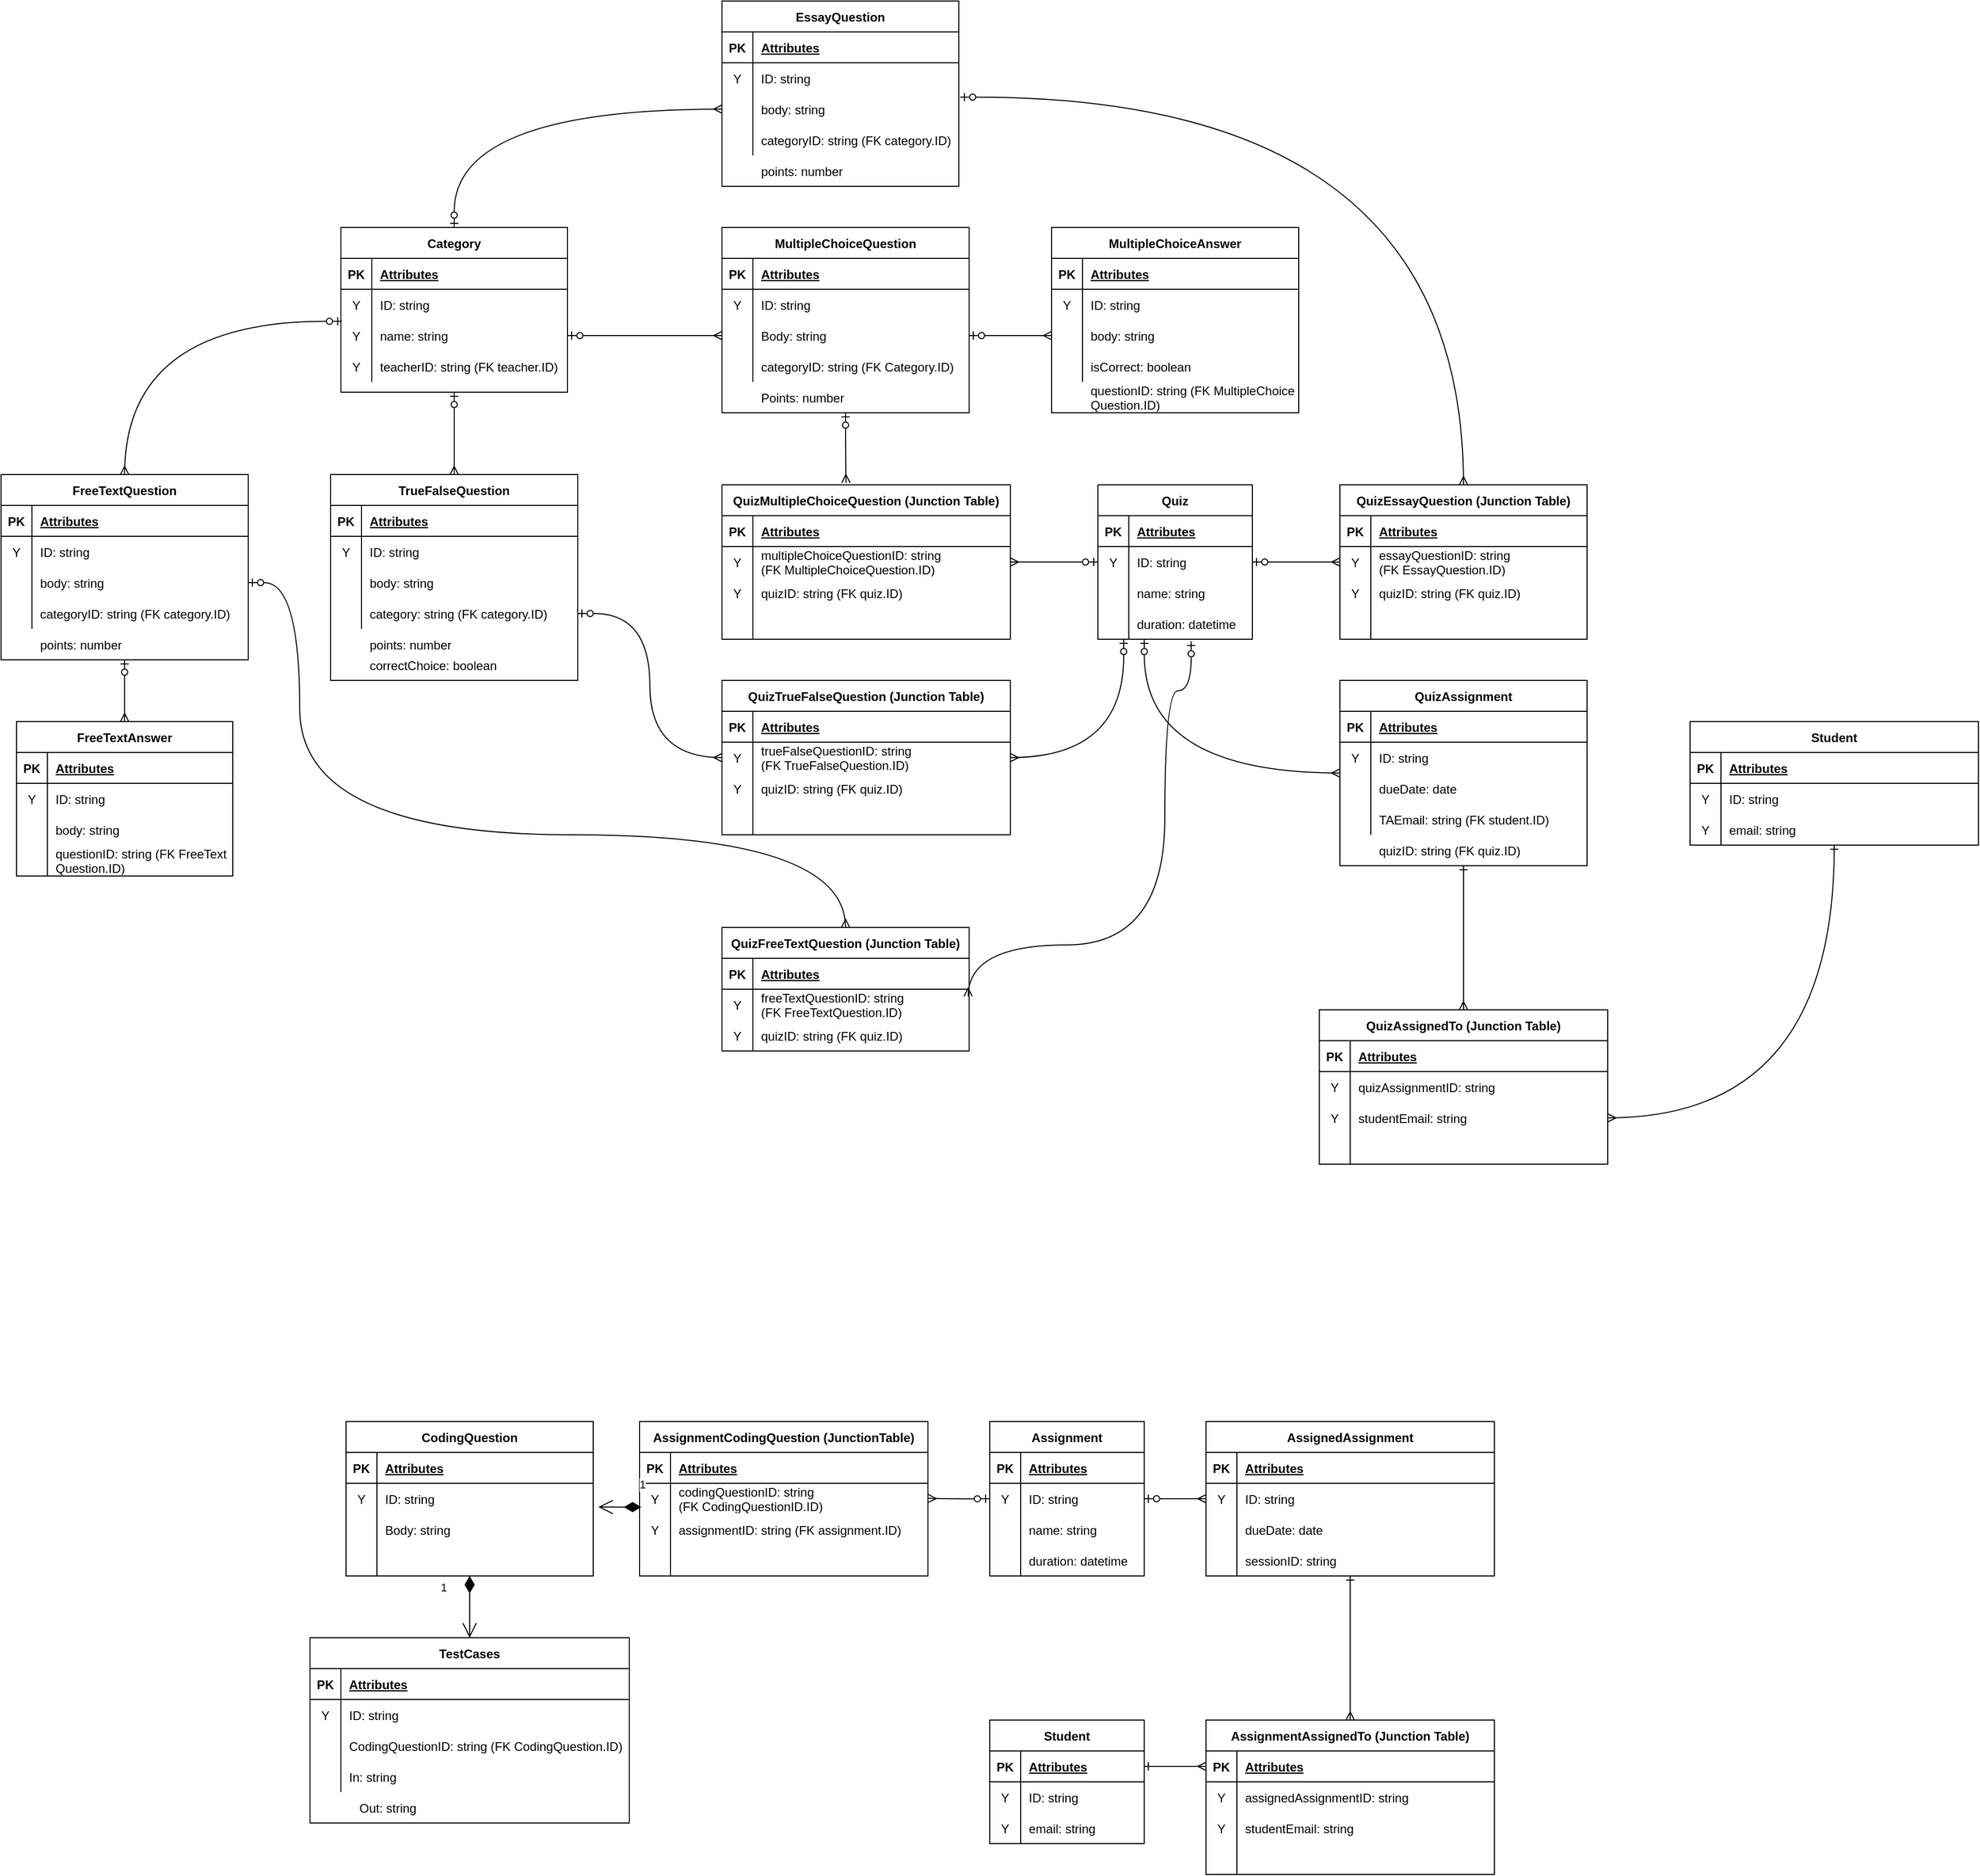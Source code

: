 <mxfile version="18.0.2" type="github">
  <diagram id="3Z0SVCObKAIPuRw6oHfd" name="Page-1">
    <mxGraphModel dx="1502" dy="1190" grid="1" gridSize="10" guides="1" tooltips="0" connect="1" arrows="1" fold="1" page="0" pageScale="1" pageWidth="850" pageHeight="1100" math="0" shadow="0">
      <root>
        <mxCell id="0" />
        <mxCell id="1" parent="0" />
        <mxCell id="ldNpVmLNbpCW6Ff--b0J-321" style="edgeStyle=orthogonalEdgeStyle;curved=1;rounded=0;orthogonalLoop=1;jettySize=auto;html=1;entryX=0.43;entryY=-0.013;entryDx=0;entryDy=0;entryPerimeter=0;startArrow=ERzeroToOne;startFill=0;endArrow=ERmany;endFill=0;" parent="1" source="ldNpVmLNbpCW6Ff--b0J-1" target="ldNpVmLNbpCW6Ff--b0J-129" edge="1">
          <mxGeometry relative="1" as="geometry" />
        </mxCell>
        <mxCell id="ldNpVmLNbpCW6Ff--b0J-1" value="MultipleChoiceQuestion" style="shape=table;startSize=30;container=1;collapsible=1;childLayout=tableLayout;fixedRows=1;rowLines=0;fontStyle=1;align=center;resizeLast=1;" parent="1" vertex="1">
          <mxGeometry x="40" y="40" width="240" height="180" as="geometry" />
        </mxCell>
        <mxCell id="ldNpVmLNbpCW6Ff--b0J-2" value="" style="shape=tableRow;horizontal=0;startSize=0;swimlaneHead=0;swimlaneBody=0;fillColor=none;collapsible=0;dropTarget=0;points=[[0,0.5],[1,0.5]];portConstraint=eastwest;top=0;left=0;right=0;bottom=1;" parent="ldNpVmLNbpCW6Ff--b0J-1" vertex="1">
          <mxGeometry y="30" width="240" height="30" as="geometry" />
        </mxCell>
        <mxCell id="ldNpVmLNbpCW6Ff--b0J-3" value="PK" style="shape=partialRectangle;connectable=0;fillColor=none;top=0;left=0;bottom=0;right=0;fontStyle=1;overflow=hidden;" parent="ldNpVmLNbpCW6Ff--b0J-2" vertex="1">
          <mxGeometry width="30" height="30" as="geometry">
            <mxRectangle width="30" height="30" as="alternateBounds" />
          </mxGeometry>
        </mxCell>
        <mxCell id="ldNpVmLNbpCW6Ff--b0J-4" value="Attributes" style="shape=partialRectangle;connectable=0;fillColor=none;top=0;left=0;bottom=0;right=0;align=left;spacingLeft=6;fontStyle=5;overflow=hidden;" parent="ldNpVmLNbpCW6Ff--b0J-2" vertex="1">
          <mxGeometry x="30" width="210" height="30" as="geometry">
            <mxRectangle width="210" height="30" as="alternateBounds" />
          </mxGeometry>
        </mxCell>
        <mxCell id="ldNpVmLNbpCW6Ff--b0J-5" value="" style="shape=tableRow;horizontal=0;startSize=0;swimlaneHead=0;swimlaneBody=0;fillColor=none;collapsible=0;dropTarget=0;points=[[0,0.5],[1,0.5]];portConstraint=eastwest;top=0;left=0;right=0;bottom=0;" parent="ldNpVmLNbpCW6Ff--b0J-1" vertex="1">
          <mxGeometry y="60" width="240" height="30" as="geometry" />
        </mxCell>
        <mxCell id="ldNpVmLNbpCW6Ff--b0J-6" value="Y" style="shape=partialRectangle;connectable=0;fillColor=none;top=0;left=0;bottom=0;right=0;editable=1;overflow=hidden;" parent="ldNpVmLNbpCW6Ff--b0J-5" vertex="1">
          <mxGeometry width="30" height="30" as="geometry">
            <mxRectangle width="30" height="30" as="alternateBounds" />
          </mxGeometry>
        </mxCell>
        <mxCell id="ldNpVmLNbpCW6Ff--b0J-7" value="ID: string" style="shape=partialRectangle;connectable=0;fillColor=none;top=0;left=0;bottom=0;right=0;align=left;spacingLeft=6;overflow=hidden;" parent="ldNpVmLNbpCW6Ff--b0J-5" vertex="1">
          <mxGeometry x="30" width="210" height="30" as="geometry">
            <mxRectangle width="210" height="30" as="alternateBounds" />
          </mxGeometry>
        </mxCell>
        <mxCell id="ldNpVmLNbpCW6Ff--b0J-8" value="" style="shape=tableRow;horizontal=0;startSize=0;swimlaneHead=0;swimlaneBody=0;fillColor=none;collapsible=0;dropTarget=0;points=[[0,0.5],[1,0.5]];portConstraint=eastwest;top=0;left=0;right=0;bottom=0;" parent="ldNpVmLNbpCW6Ff--b0J-1" vertex="1">
          <mxGeometry y="90" width="240" height="30" as="geometry" />
        </mxCell>
        <mxCell id="ldNpVmLNbpCW6Ff--b0J-9" value="" style="shape=partialRectangle;connectable=0;fillColor=none;top=0;left=0;bottom=0;right=0;editable=1;overflow=hidden;" parent="ldNpVmLNbpCW6Ff--b0J-8" vertex="1">
          <mxGeometry width="30" height="30" as="geometry">
            <mxRectangle width="30" height="30" as="alternateBounds" />
          </mxGeometry>
        </mxCell>
        <mxCell id="ldNpVmLNbpCW6Ff--b0J-10" value="Body: string" style="shape=partialRectangle;connectable=0;fillColor=none;top=0;left=0;bottom=0;right=0;align=left;spacingLeft=6;overflow=hidden;" parent="ldNpVmLNbpCW6Ff--b0J-8" vertex="1">
          <mxGeometry x="30" width="210" height="30" as="geometry">
            <mxRectangle width="210" height="30" as="alternateBounds" />
          </mxGeometry>
        </mxCell>
        <mxCell id="ldNpVmLNbpCW6Ff--b0J-11" value="" style="shape=tableRow;horizontal=0;startSize=0;swimlaneHead=0;swimlaneBody=0;fillColor=none;collapsible=0;dropTarget=0;points=[[0,0.5],[1,0.5]];portConstraint=eastwest;top=0;left=0;right=0;bottom=0;" parent="ldNpVmLNbpCW6Ff--b0J-1" vertex="1">
          <mxGeometry y="120" width="240" height="30" as="geometry" />
        </mxCell>
        <mxCell id="ldNpVmLNbpCW6Ff--b0J-12" value="" style="shape=partialRectangle;connectable=0;fillColor=none;top=0;left=0;bottom=0;right=0;editable=1;overflow=hidden;" parent="ldNpVmLNbpCW6Ff--b0J-11" vertex="1">
          <mxGeometry width="30" height="30" as="geometry">
            <mxRectangle width="30" height="30" as="alternateBounds" />
          </mxGeometry>
        </mxCell>
        <mxCell id="ldNpVmLNbpCW6Ff--b0J-13" value="categoryID: string (FK Category.ID)" style="shape=partialRectangle;connectable=0;fillColor=none;top=0;left=0;bottom=0;right=0;align=left;spacingLeft=6;overflow=hidden;" parent="ldNpVmLNbpCW6Ff--b0J-11" vertex="1">
          <mxGeometry x="30" width="210" height="30" as="geometry">
            <mxRectangle width="210" height="30" as="alternateBounds" />
          </mxGeometry>
        </mxCell>
        <mxCell id="ldNpVmLNbpCW6Ff--b0J-320" style="edgeStyle=orthogonalEdgeStyle;curved=1;rounded=0;orthogonalLoop=1;jettySize=auto;html=1;startArrow=ERmany;startFill=0;endArrow=ERzeroToOne;endFill=0;" parent="1" source="ldNpVmLNbpCW6Ff--b0J-14" edge="1">
          <mxGeometry relative="1" as="geometry">
            <mxPoint x="-540" y="460" as="targetPoint" />
          </mxGeometry>
        </mxCell>
        <mxCell id="ldNpVmLNbpCW6Ff--b0J-14" value="FreeTextAnswer" style="shape=table;startSize=30;container=1;collapsible=1;childLayout=tableLayout;fixedRows=1;rowLines=0;fontStyle=1;align=center;resizeLast=1;" parent="1" vertex="1">
          <mxGeometry x="-645" y="520" width="210" height="150" as="geometry" />
        </mxCell>
        <mxCell id="ldNpVmLNbpCW6Ff--b0J-15" value="" style="shape=tableRow;horizontal=0;startSize=0;swimlaneHead=0;swimlaneBody=0;fillColor=none;collapsible=0;dropTarget=0;points=[[0,0.5],[1,0.5]];portConstraint=eastwest;top=0;left=0;right=0;bottom=1;" parent="ldNpVmLNbpCW6Ff--b0J-14" vertex="1">
          <mxGeometry y="30" width="210" height="30" as="geometry" />
        </mxCell>
        <mxCell id="ldNpVmLNbpCW6Ff--b0J-16" value="PK" style="shape=partialRectangle;connectable=0;fillColor=none;top=0;left=0;bottom=0;right=0;fontStyle=1;overflow=hidden;" parent="ldNpVmLNbpCW6Ff--b0J-15" vertex="1">
          <mxGeometry width="30" height="30" as="geometry">
            <mxRectangle width="30" height="30" as="alternateBounds" />
          </mxGeometry>
        </mxCell>
        <mxCell id="ldNpVmLNbpCW6Ff--b0J-17" value="Attributes" style="shape=partialRectangle;connectable=0;fillColor=none;top=0;left=0;bottom=0;right=0;align=left;spacingLeft=6;fontStyle=5;overflow=hidden;" parent="ldNpVmLNbpCW6Ff--b0J-15" vertex="1">
          <mxGeometry x="30" width="180" height="30" as="geometry">
            <mxRectangle width="180" height="30" as="alternateBounds" />
          </mxGeometry>
        </mxCell>
        <mxCell id="ldNpVmLNbpCW6Ff--b0J-18" value="" style="shape=tableRow;horizontal=0;startSize=0;swimlaneHead=0;swimlaneBody=0;fillColor=none;collapsible=0;dropTarget=0;points=[[0,0.5],[1,0.5]];portConstraint=eastwest;top=0;left=0;right=0;bottom=0;" parent="ldNpVmLNbpCW6Ff--b0J-14" vertex="1">
          <mxGeometry y="60" width="210" height="30" as="geometry" />
        </mxCell>
        <mxCell id="ldNpVmLNbpCW6Ff--b0J-19" value="Y" style="shape=partialRectangle;connectable=0;fillColor=none;top=0;left=0;bottom=0;right=0;editable=1;overflow=hidden;" parent="ldNpVmLNbpCW6Ff--b0J-18" vertex="1">
          <mxGeometry width="30" height="30" as="geometry">
            <mxRectangle width="30" height="30" as="alternateBounds" />
          </mxGeometry>
        </mxCell>
        <mxCell id="ldNpVmLNbpCW6Ff--b0J-20" value="ID: string" style="shape=partialRectangle;connectable=0;fillColor=none;top=0;left=0;bottom=0;right=0;align=left;spacingLeft=6;overflow=hidden;" parent="ldNpVmLNbpCW6Ff--b0J-18" vertex="1">
          <mxGeometry x="30" width="180" height="30" as="geometry">
            <mxRectangle width="180" height="30" as="alternateBounds" />
          </mxGeometry>
        </mxCell>
        <mxCell id="ldNpVmLNbpCW6Ff--b0J-21" value="" style="shape=tableRow;horizontal=0;startSize=0;swimlaneHead=0;swimlaneBody=0;fillColor=none;collapsible=0;dropTarget=0;points=[[0,0.5],[1,0.5]];portConstraint=eastwest;top=0;left=0;right=0;bottom=0;" parent="ldNpVmLNbpCW6Ff--b0J-14" vertex="1">
          <mxGeometry y="90" width="210" height="30" as="geometry" />
        </mxCell>
        <mxCell id="ldNpVmLNbpCW6Ff--b0J-22" value="" style="shape=partialRectangle;connectable=0;fillColor=none;top=0;left=0;bottom=0;right=0;editable=1;overflow=hidden;" parent="ldNpVmLNbpCW6Ff--b0J-21" vertex="1">
          <mxGeometry width="30" height="30" as="geometry">
            <mxRectangle width="30" height="30" as="alternateBounds" />
          </mxGeometry>
        </mxCell>
        <mxCell id="ldNpVmLNbpCW6Ff--b0J-23" value="body: string" style="shape=partialRectangle;connectable=0;fillColor=none;top=0;left=0;bottom=0;right=0;align=left;spacingLeft=6;overflow=hidden;" parent="ldNpVmLNbpCW6Ff--b0J-21" vertex="1">
          <mxGeometry x="30" width="180" height="30" as="geometry">
            <mxRectangle width="180" height="30" as="alternateBounds" />
          </mxGeometry>
        </mxCell>
        <mxCell id="ldNpVmLNbpCW6Ff--b0J-24" value="" style="shape=tableRow;horizontal=0;startSize=0;swimlaneHead=0;swimlaneBody=0;fillColor=none;collapsible=0;dropTarget=0;points=[[0,0.5],[1,0.5]];portConstraint=eastwest;top=0;left=0;right=0;bottom=0;" parent="ldNpVmLNbpCW6Ff--b0J-14" vertex="1">
          <mxGeometry y="120" width="210" height="30" as="geometry" />
        </mxCell>
        <mxCell id="ldNpVmLNbpCW6Ff--b0J-25" value="" style="shape=partialRectangle;connectable=0;fillColor=none;top=0;left=0;bottom=0;right=0;editable=1;overflow=hidden;" parent="ldNpVmLNbpCW6Ff--b0J-24" vertex="1">
          <mxGeometry width="30" height="30" as="geometry">
            <mxRectangle width="30" height="30" as="alternateBounds" />
          </mxGeometry>
        </mxCell>
        <mxCell id="ldNpVmLNbpCW6Ff--b0J-26" value="questionID: string (FK FreeText&#xa;Question.ID)" style="shape=partialRectangle;connectable=0;fillColor=none;top=0;left=0;bottom=0;right=0;align=left;spacingLeft=6;overflow=hidden;" parent="ldNpVmLNbpCW6Ff--b0J-24" vertex="1">
          <mxGeometry x="30" width="180" height="30" as="geometry">
            <mxRectangle width="180" height="30" as="alternateBounds" />
          </mxGeometry>
        </mxCell>
        <mxCell id="ldNpVmLNbpCW6Ff--b0J-27" value="MultipleChoiceAnswer" style="shape=table;startSize=30;container=1;collapsible=1;childLayout=tableLayout;fixedRows=1;rowLines=0;fontStyle=1;align=center;resizeLast=1;" parent="1" vertex="1">
          <mxGeometry x="360" y="40" width="240" height="180" as="geometry" />
        </mxCell>
        <mxCell id="ldNpVmLNbpCW6Ff--b0J-28" value="" style="shape=tableRow;horizontal=0;startSize=0;swimlaneHead=0;swimlaneBody=0;fillColor=none;collapsible=0;dropTarget=0;points=[[0,0.5],[1,0.5]];portConstraint=eastwest;top=0;left=0;right=0;bottom=1;" parent="ldNpVmLNbpCW6Ff--b0J-27" vertex="1">
          <mxGeometry y="30" width="240" height="30" as="geometry" />
        </mxCell>
        <mxCell id="ldNpVmLNbpCW6Ff--b0J-29" value="PK" style="shape=partialRectangle;connectable=0;fillColor=none;top=0;left=0;bottom=0;right=0;fontStyle=1;overflow=hidden;" parent="ldNpVmLNbpCW6Ff--b0J-28" vertex="1">
          <mxGeometry width="30" height="30" as="geometry">
            <mxRectangle width="30" height="30" as="alternateBounds" />
          </mxGeometry>
        </mxCell>
        <mxCell id="ldNpVmLNbpCW6Ff--b0J-30" value="Attributes" style="shape=partialRectangle;connectable=0;fillColor=none;top=0;left=0;bottom=0;right=0;align=left;spacingLeft=6;fontStyle=5;overflow=hidden;" parent="ldNpVmLNbpCW6Ff--b0J-28" vertex="1">
          <mxGeometry x="30" width="210" height="30" as="geometry">
            <mxRectangle width="210" height="30" as="alternateBounds" />
          </mxGeometry>
        </mxCell>
        <mxCell id="ldNpVmLNbpCW6Ff--b0J-31" value="" style="shape=tableRow;horizontal=0;startSize=0;swimlaneHead=0;swimlaneBody=0;fillColor=none;collapsible=0;dropTarget=0;points=[[0,0.5],[1,0.5]];portConstraint=eastwest;top=0;left=0;right=0;bottom=0;" parent="ldNpVmLNbpCW6Ff--b0J-27" vertex="1">
          <mxGeometry y="60" width="240" height="30" as="geometry" />
        </mxCell>
        <mxCell id="ldNpVmLNbpCW6Ff--b0J-32" value="Y" style="shape=partialRectangle;connectable=0;fillColor=none;top=0;left=0;bottom=0;right=0;editable=1;overflow=hidden;" parent="ldNpVmLNbpCW6Ff--b0J-31" vertex="1">
          <mxGeometry width="30" height="30" as="geometry">
            <mxRectangle width="30" height="30" as="alternateBounds" />
          </mxGeometry>
        </mxCell>
        <mxCell id="ldNpVmLNbpCW6Ff--b0J-33" value="ID: string" style="shape=partialRectangle;connectable=0;fillColor=none;top=0;left=0;bottom=0;right=0;align=left;spacingLeft=6;overflow=hidden;" parent="ldNpVmLNbpCW6Ff--b0J-31" vertex="1">
          <mxGeometry x="30" width="210" height="30" as="geometry">
            <mxRectangle width="210" height="30" as="alternateBounds" />
          </mxGeometry>
        </mxCell>
        <mxCell id="ldNpVmLNbpCW6Ff--b0J-34" value="" style="shape=tableRow;horizontal=0;startSize=0;swimlaneHead=0;swimlaneBody=0;fillColor=none;collapsible=0;dropTarget=0;points=[[0,0.5],[1,0.5]];portConstraint=eastwest;top=0;left=0;right=0;bottom=0;" parent="ldNpVmLNbpCW6Ff--b0J-27" vertex="1">
          <mxGeometry y="90" width="240" height="30" as="geometry" />
        </mxCell>
        <mxCell id="ldNpVmLNbpCW6Ff--b0J-35" value="" style="shape=partialRectangle;connectable=0;fillColor=none;top=0;left=0;bottom=0;right=0;editable=1;overflow=hidden;" parent="ldNpVmLNbpCW6Ff--b0J-34" vertex="1">
          <mxGeometry width="30" height="30" as="geometry">
            <mxRectangle width="30" height="30" as="alternateBounds" />
          </mxGeometry>
        </mxCell>
        <mxCell id="ldNpVmLNbpCW6Ff--b0J-36" value="body: string" style="shape=partialRectangle;connectable=0;fillColor=none;top=0;left=0;bottom=0;right=0;align=left;spacingLeft=6;overflow=hidden;" parent="ldNpVmLNbpCW6Ff--b0J-34" vertex="1">
          <mxGeometry x="30" width="210" height="30" as="geometry">
            <mxRectangle width="210" height="30" as="alternateBounds" />
          </mxGeometry>
        </mxCell>
        <mxCell id="ldNpVmLNbpCW6Ff--b0J-37" value="" style="shape=tableRow;horizontal=0;startSize=0;swimlaneHead=0;swimlaneBody=0;fillColor=none;collapsible=0;dropTarget=0;points=[[0,0.5],[1,0.5]];portConstraint=eastwest;top=0;left=0;right=0;bottom=0;" parent="ldNpVmLNbpCW6Ff--b0J-27" vertex="1">
          <mxGeometry y="120" width="240" height="30" as="geometry" />
        </mxCell>
        <mxCell id="ldNpVmLNbpCW6Ff--b0J-38" value="" style="shape=partialRectangle;connectable=0;fillColor=none;top=0;left=0;bottom=0;right=0;editable=1;overflow=hidden;" parent="ldNpVmLNbpCW6Ff--b0J-37" vertex="1">
          <mxGeometry width="30" height="30" as="geometry">
            <mxRectangle width="30" height="30" as="alternateBounds" />
          </mxGeometry>
        </mxCell>
        <mxCell id="ldNpVmLNbpCW6Ff--b0J-39" value="isCorrect: boolean" style="shape=partialRectangle;connectable=0;fillColor=none;top=0;left=0;bottom=0;right=0;align=left;spacingLeft=6;overflow=hidden;" parent="ldNpVmLNbpCW6Ff--b0J-37" vertex="1">
          <mxGeometry x="30" width="210" height="30" as="geometry">
            <mxRectangle width="210" height="30" as="alternateBounds" />
          </mxGeometry>
        </mxCell>
        <mxCell id="ldNpVmLNbpCW6Ff--b0J-40" value="EssayQuestion" style="shape=table;startSize=30;container=1;collapsible=1;childLayout=tableLayout;fixedRows=1;rowLines=0;fontStyle=1;align=center;resizeLast=1;" parent="1" vertex="1">
          <mxGeometry x="40" y="-180" width="230" height="180" as="geometry" />
        </mxCell>
        <mxCell id="ldNpVmLNbpCW6Ff--b0J-41" value="" style="shape=tableRow;horizontal=0;startSize=0;swimlaneHead=0;swimlaneBody=0;fillColor=none;collapsible=0;dropTarget=0;points=[[0,0.5],[1,0.5]];portConstraint=eastwest;top=0;left=0;right=0;bottom=1;" parent="ldNpVmLNbpCW6Ff--b0J-40" vertex="1">
          <mxGeometry y="30" width="230" height="30" as="geometry" />
        </mxCell>
        <mxCell id="ldNpVmLNbpCW6Ff--b0J-42" value="PK" style="shape=partialRectangle;connectable=0;fillColor=none;top=0;left=0;bottom=0;right=0;fontStyle=1;overflow=hidden;" parent="ldNpVmLNbpCW6Ff--b0J-41" vertex="1">
          <mxGeometry width="30" height="30" as="geometry">
            <mxRectangle width="30" height="30" as="alternateBounds" />
          </mxGeometry>
        </mxCell>
        <mxCell id="ldNpVmLNbpCW6Ff--b0J-43" value="Attributes" style="shape=partialRectangle;connectable=0;fillColor=none;top=0;left=0;bottom=0;right=0;align=left;spacingLeft=6;fontStyle=5;overflow=hidden;" parent="ldNpVmLNbpCW6Ff--b0J-41" vertex="1">
          <mxGeometry x="30" width="200" height="30" as="geometry">
            <mxRectangle width="200" height="30" as="alternateBounds" />
          </mxGeometry>
        </mxCell>
        <mxCell id="ldNpVmLNbpCW6Ff--b0J-44" value="" style="shape=tableRow;horizontal=0;startSize=0;swimlaneHead=0;swimlaneBody=0;fillColor=none;collapsible=0;dropTarget=0;points=[[0,0.5],[1,0.5]];portConstraint=eastwest;top=0;left=0;right=0;bottom=0;" parent="ldNpVmLNbpCW6Ff--b0J-40" vertex="1">
          <mxGeometry y="60" width="230" height="30" as="geometry" />
        </mxCell>
        <mxCell id="ldNpVmLNbpCW6Ff--b0J-45" value="Y" style="shape=partialRectangle;connectable=0;fillColor=none;top=0;left=0;bottom=0;right=0;editable=1;overflow=hidden;" parent="ldNpVmLNbpCW6Ff--b0J-44" vertex="1">
          <mxGeometry width="30" height="30" as="geometry">
            <mxRectangle width="30" height="30" as="alternateBounds" />
          </mxGeometry>
        </mxCell>
        <mxCell id="ldNpVmLNbpCW6Ff--b0J-46" value="ID: string" style="shape=partialRectangle;connectable=0;fillColor=none;top=0;left=0;bottom=0;right=0;align=left;spacingLeft=6;overflow=hidden;" parent="ldNpVmLNbpCW6Ff--b0J-44" vertex="1">
          <mxGeometry x="30" width="200" height="30" as="geometry">
            <mxRectangle width="200" height="30" as="alternateBounds" />
          </mxGeometry>
        </mxCell>
        <mxCell id="ldNpVmLNbpCW6Ff--b0J-47" value="" style="shape=tableRow;horizontal=0;startSize=0;swimlaneHead=0;swimlaneBody=0;fillColor=none;collapsible=0;dropTarget=0;points=[[0,0.5],[1,0.5]];portConstraint=eastwest;top=0;left=0;right=0;bottom=0;" parent="ldNpVmLNbpCW6Ff--b0J-40" vertex="1">
          <mxGeometry y="90" width="230" height="30" as="geometry" />
        </mxCell>
        <mxCell id="ldNpVmLNbpCW6Ff--b0J-48" value="" style="shape=partialRectangle;connectable=0;fillColor=none;top=0;left=0;bottom=0;right=0;editable=1;overflow=hidden;" parent="ldNpVmLNbpCW6Ff--b0J-47" vertex="1">
          <mxGeometry width="30" height="30" as="geometry">
            <mxRectangle width="30" height="30" as="alternateBounds" />
          </mxGeometry>
        </mxCell>
        <mxCell id="ldNpVmLNbpCW6Ff--b0J-49" value="body: string" style="shape=partialRectangle;connectable=0;fillColor=none;top=0;left=0;bottom=0;right=0;align=left;spacingLeft=6;overflow=hidden;" parent="ldNpVmLNbpCW6Ff--b0J-47" vertex="1">
          <mxGeometry x="30" width="200" height="30" as="geometry">
            <mxRectangle width="200" height="30" as="alternateBounds" />
          </mxGeometry>
        </mxCell>
        <mxCell id="ldNpVmLNbpCW6Ff--b0J-50" value="" style="shape=tableRow;horizontal=0;startSize=0;swimlaneHead=0;swimlaneBody=0;fillColor=none;collapsible=0;dropTarget=0;points=[[0,0.5],[1,0.5]];portConstraint=eastwest;top=0;left=0;right=0;bottom=0;" parent="ldNpVmLNbpCW6Ff--b0J-40" vertex="1">
          <mxGeometry y="120" width="230" height="30" as="geometry" />
        </mxCell>
        <mxCell id="ldNpVmLNbpCW6Ff--b0J-51" value="" style="shape=partialRectangle;connectable=0;fillColor=none;top=0;left=0;bottom=0;right=0;editable=1;overflow=hidden;" parent="ldNpVmLNbpCW6Ff--b0J-50" vertex="1">
          <mxGeometry width="30" height="30" as="geometry">
            <mxRectangle width="30" height="30" as="alternateBounds" />
          </mxGeometry>
        </mxCell>
        <mxCell id="ldNpVmLNbpCW6Ff--b0J-52" value="categoryID: string (FK category.ID)" style="shape=partialRectangle;connectable=0;fillColor=none;top=0;left=0;bottom=0;right=0;align=left;spacingLeft=6;overflow=hidden;" parent="ldNpVmLNbpCW6Ff--b0J-50" vertex="1">
          <mxGeometry x="30" width="200" height="30" as="geometry">
            <mxRectangle width="200" height="30" as="alternateBounds" />
          </mxGeometry>
        </mxCell>
        <mxCell id="ldNpVmLNbpCW6Ff--b0J-67" value="Category" style="shape=table;startSize=30;container=1;collapsible=1;childLayout=tableLayout;fixedRows=1;rowLines=0;fontStyle=1;align=center;resizeLast=1;" parent="1" vertex="1">
          <mxGeometry x="-330" y="40" width="220" height="160" as="geometry" />
        </mxCell>
        <mxCell id="ldNpVmLNbpCW6Ff--b0J-68" value="" style="shape=tableRow;horizontal=0;startSize=0;swimlaneHead=0;swimlaneBody=0;fillColor=none;collapsible=0;dropTarget=0;points=[[0,0.5],[1,0.5]];portConstraint=eastwest;top=0;left=0;right=0;bottom=1;" parent="ldNpVmLNbpCW6Ff--b0J-67" vertex="1">
          <mxGeometry y="30" width="220" height="30" as="geometry" />
        </mxCell>
        <mxCell id="ldNpVmLNbpCW6Ff--b0J-69" value="PK" style="shape=partialRectangle;connectable=0;fillColor=none;top=0;left=0;bottom=0;right=0;fontStyle=1;overflow=hidden;" parent="ldNpVmLNbpCW6Ff--b0J-68" vertex="1">
          <mxGeometry width="30" height="30" as="geometry">
            <mxRectangle width="30" height="30" as="alternateBounds" />
          </mxGeometry>
        </mxCell>
        <mxCell id="ldNpVmLNbpCW6Ff--b0J-70" value="Attributes" style="shape=partialRectangle;connectable=0;fillColor=none;top=0;left=0;bottom=0;right=0;align=left;spacingLeft=6;fontStyle=5;overflow=hidden;" parent="ldNpVmLNbpCW6Ff--b0J-68" vertex="1">
          <mxGeometry x="30" width="190" height="30" as="geometry">
            <mxRectangle width="190" height="30" as="alternateBounds" />
          </mxGeometry>
        </mxCell>
        <mxCell id="ldNpVmLNbpCW6Ff--b0J-71" value="" style="shape=tableRow;horizontal=0;startSize=0;swimlaneHead=0;swimlaneBody=0;fillColor=none;collapsible=0;dropTarget=0;points=[[0,0.5],[1,0.5]];portConstraint=eastwest;top=0;left=0;right=0;bottom=0;" parent="ldNpVmLNbpCW6Ff--b0J-67" vertex="1">
          <mxGeometry y="60" width="220" height="30" as="geometry" />
        </mxCell>
        <mxCell id="ldNpVmLNbpCW6Ff--b0J-72" value="Y" style="shape=partialRectangle;connectable=0;fillColor=none;top=0;left=0;bottom=0;right=0;editable=1;overflow=hidden;" parent="ldNpVmLNbpCW6Ff--b0J-71" vertex="1">
          <mxGeometry width="30" height="30" as="geometry">
            <mxRectangle width="30" height="30" as="alternateBounds" />
          </mxGeometry>
        </mxCell>
        <mxCell id="ldNpVmLNbpCW6Ff--b0J-73" value="ID: string" style="shape=partialRectangle;connectable=0;fillColor=none;top=0;left=0;bottom=0;right=0;align=left;spacingLeft=6;overflow=hidden;" parent="ldNpVmLNbpCW6Ff--b0J-71" vertex="1">
          <mxGeometry x="30" width="190" height="30" as="geometry">
            <mxRectangle width="190" height="30" as="alternateBounds" />
          </mxGeometry>
        </mxCell>
        <mxCell id="ldNpVmLNbpCW6Ff--b0J-74" value="" style="shape=tableRow;horizontal=0;startSize=0;swimlaneHead=0;swimlaneBody=0;fillColor=none;collapsible=0;dropTarget=0;points=[[0,0.5],[1,0.5]];portConstraint=eastwest;top=0;left=0;right=0;bottom=0;" parent="ldNpVmLNbpCW6Ff--b0J-67" vertex="1">
          <mxGeometry y="90" width="220" height="30" as="geometry" />
        </mxCell>
        <mxCell id="ldNpVmLNbpCW6Ff--b0J-75" value="Y" style="shape=partialRectangle;connectable=0;fillColor=none;top=0;left=0;bottom=0;right=0;editable=1;overflow=hidden;" parent="ldNpVmLNbpCW6Ff--b0J-74" vertex="1">
          <mxGeometry width="30" height="30" as="geometry">
            <mxRectangle width="30" height="30" as="alternateBounds" />
          </mxGeometry>
        </mxCell>
        <mxCell id="ldNpVmLNbpCW6Ff--b0J-76" value="name: string" style="shape=partialRectangle;connectable=0;fillColor=none;top=0;left=0;bottom=0;right=0;align=left;spacingLeft=6;overflow=hidden;" parent="ldNpVmLNbpCW6Ff--b0J-74" vertex="1">
          <mxGeometry x="30" width="190" height="30" as="geometry">
            <mxRectangle width="190" height="30" as="alternateBounds" />
          </mxGeometry>
        </mxCell>
        <mxCell id="ldNpVmLNbpCW6Ff--b0J-77" value="" style="shape=tableRow;horizontal=0;startSize=0;swimlaneHead=0;swimlaneBody=0;fillColor=none;collapsible=0;dropTarget=0;points=[[0,0.5],[1,0.5]];portConstraint=eastwest;top=0;left=0;right=0;bottom=0;" parent="ldNpVmLNbpCW6Ff--b0J-67" vertex="1">
          <mxGeometry y="120" width="220" height="30" as="geometry" />
        </mxCell>
        <mxCell id="ldNpVmLNbpCW6Ff--b0J-78" value="Y" style="shape=partialRectangle;connectable=0;fillColor=none;top=0;left=0;bottom=0;right=0;editable=1;overflow=hidden;" parent="ldNpVmLNbpCW6Ff--b0J-77" vertex="1">
          <mxGeometry width="30" height="30" as="geometry">
            <mxRectangle width="30" height="30" as="alternateBounds" />
          </mxGeometry>
        </mxCell>
        <mxCell id="ldNpVmLNbpCW6Ff--b0J-79" value="teacherID: string (FK teacher.ID)" style="shape=partialRectangle;connectable=0;fillColor=none;top=0;left=0;bottom=0;right=0;align=left;spacingLeft=6;overflow=hidden;" parent="ldNpVmLNbpCW6Ff--b0J-77" vertex="1">
          <mxGeometry x="30" width="190" height="30" as="geometry">
            <mxRectangle width="190" height="30" as="alternateBounds" />
          </mxGeometry>
        </mxCell>
        <mxCell id="ldNpVmLNbpCW6Ff--b0J-322" style="edgeStyle=orthogonalEdgeStyle;curved=1;rounded=0;orthogonalLoop=1;jettySize=auto;html=1;entryX=0;entryY=0.5;entryDx=0;entryDy=0;startArrow=ERmany;startFill=0;endArrow=ERzeroToOne;endFill=0;" parent="1" source="ldNpVmLNbpCW6Ff--b0J-129" target="ldNpVmLNbpCW6Ff--b0J-185" edge="1">
          <mxGeometry relative="1" as="geometry" />
        </mxCell>
        <mxCell id="ldNpVmLNbpCW6Ff--b0J-129" value="QuizMultipleChoiceQuestion (Junction Table)" style="shape=table;startSize=30;container=1;collapsible=1;childLayout=tableLayout;fixedRows=1;rowLines=0;fontStyle=1;align=center;resizeLast=1;" parent="1" vertex="1">
          <mxGeometry x="40" y="290" width="280" height="150" as="geometry" />
        </mxCell>
        <mxCell id="ldNpVmLNbpCW6Ff--b0J-130" value="" style="shape=tableRow;horizontal=0;startSize=0;swimlaneHead=0;swimlaneBody=0;fillColor=none;collapsible=0;dropTarget=0;points=[[0,0.5],[1,0.5]];portConstraint=eastwest;top=0;left=0;right=0;bottom=1;" parent="ldNpVmLNbpCW6Ff--b0J-129" vertex="1">
          <mxGeometry y="30" width="280" height="30" as="geometry" />
        </mxCell>
        <mxCell id="ldNpVmLNbpCW6Ff--b0J-131" value="PK" style="shape=partialRectangle;connectable=0;fillColor=none;top=0;left=0;bottom=0;right=0;fontStyle=1;overflow=hidden;" parent="ldNpVmLNbpCW6Ff--b0J-130" vertex="1">
          <mxGeometry width="30" height="30" as="geometry">
            <mxRectangle width="30" height="30" as="alternateBounds" />
          </mxGeometry>
        </mxCell>
        <mxCell id="ldNpVmLNbpCW6Ff--b0J-132" value="Attributes" style="shape=partialRectangle;connectable=0;fillColor=none;top=0;left=0;bottom=0;right=0;align=left;spacingLeft=6;fontStyle=5;overflow=hidden;" parent="ldNpVmLNbpCW6Ff--b0J-130" vertex="1">
          <mxGeometry x="30" width="250" height="30" as="geometry">
            <mxRectangle width="250" height="30" as="alternateBounds" />
          </mxGeometry>
        </mxCell>
        <mxCell id="ldNpVmLNbpCW6Ff--b0J-133" value="" style="shape=tableRow;horizontal=0;startSize=0;swimlaneHead=0;swimlaneBody=0;fillColor=none;collapsible=0;dropTarget=0;points=[[0,0.5],[1,0.5]];portConstraint=eastwest;top=0;left=0;right=0;bottom=0;" parent="ldNpVmLNbpCW6Ff--b0J-129" vertex="1">
          <mxGeometry y="60" width="280" height="30" as="geometry" />
        </mxCell>
        <mxCell id="ldNpVmLNbpCW6Ff--b0J-134" value="Y" style="shape=partialRectangle;connectable=0;fillColor=none;top=0;left=0;bottom=0;right=0;editable=1;overflow=hidden;" parent="ldNpVmLNbpCW6Ff--b0J-133" vertex="1">
          <mxGeometry width="30" height="30" as="geometry">
            <mxRectangle width="30" height="30" as="alternateBounds" />
          </mxGeometry>
        </mxCell>
        <mxCell id="ldNpVmLNbpCW6Ff--b0J-135" value="multipleChoiceQuestionID: string &#xa;(FK MultipleChoiceQuestion.ID)" style="shape=partialRectangle;connectable=0;fillColor=none;top=0;left=0;bottom=0;right=0;align=left;spacingLeft=6;overflow=hidden;" parent="ldNpVmLNbpCW6Ff--b0J-133" vertex="1">
          <mxGeometry x="30" width="250" height="30" as="geometry">
            <mxRectangle width="250" height="30" as="alternateBounds" />
          </mxGeometry>
        </mxCell>
        <mxCell id="ldNpVmLNbpCW6Ff--b0J-136" value="" style="shape=tableRow;horizontal=0;startSize=0;swimlaneHead=0;swimlaneBody=0;fillColor=none;collapsible=0;dropTarget=0;points=[[0,0.5],[1,0.5]];portConstraint=eastwest;top=0;left=0;right=0;bottom=0;" parent="ldNpVmLNbpCW6Ff--b0J-129" vertex="1">
          <mxGeometry y="90" width="280" height="30" as="geometry" />
        </mxCell>
        <mxCell id="ldNpVmLNbpCW6Ff--b0J-137" value="Y" style="shape=partialRectangle;connectable=0;fillColor=none;top=0;left=0;bottom=0;right=0;editable=1;overflow=hidden;" parent="ldNpVmLNbpCW6Ff--b0J-136" vertex="1">
          <mxGeometry width="30" height="30" as="geometry">
            <mxRectangle width="30" height="30" as="alternateBounds" />
          </mxGeometry>
        </mxCell>
        <mxCell id="ldNpVmLNbpCW6Ff--b0J-138" value="quizID: string (FK quiz.ID)" style="shape=partialRectangle;connectable=0;fillColor=none;top=0;left=0;bottom=0;right=0;align=left;spacingLeft=6;overflow=hidden;" parent="ldNpVmLNbpCW6Ff--b0J-136" vertex="1">
          <mxGeometry x="30" width="250" height="30" as="geometry">
            <mxRectangle width="250" height="30" as="alternateBounds" />
          </mxGeometry>
        </mxCell>
        <mxCell id="ldNpVmLNbpCW6Ff--b0J-139" value="" style="shape=tableRow;horizontal=0;startSize=0;swimlaneHead=0;swimlaneBody=0;fillColor=none;collapsible=0;dropTarget=0;points=[[0,0.5],[1,0.5]];portConstraint=eastwest;top=0;left=0;right=0;bottom=0;" parent="ldNpVmLNbpCW6Ff--b0J-129" vertex="1">
          <mxGeometry y="120" width="280" height="30" as="geometry" />
        </mxCell>
        <mxCell id="ldNpVmLNbpCW6Ff--b0J-140" value="" style="shape=partialRectangle;connectable=0;fillColor=none;top=0;left=0;bottom=0;right=0;editable=1;overflow=hidden;" parent="ldNpVmLNbpCW6Ff--b0J-139" vertex="1">
          <mxGeometry width="30" height="30" as="geometry">
            <mxRectangle width="30" height="30" as="alternateBounds" />
          </mxGeometry>
        </mxCell>
        <mxCell id="ldNpVmLNbpCW6Ff--b0J-141" value="" style="shape=partialRectangle;connectable=0;fillColor=none;top=0;left=0;bottom=0;right=0;align=left;spacingLeft=6;overflow=hidden;" parent="ldNpVmLNbpCW6Ff--b0J-139" vertex="1">
          <mxGeometry x="30" width="250" height="30" as="geometry">
            <mxRectangle width="250" height="30" as="alternateBounds" />
          </mxGeometry>
        </mxCell>
        <mxCell id="ldNpVmLNbpCW6Ff--b0J-142" value="QuizTrueFalseQuestion (Junction Table)" style="shape=table;startSize=30;container=1;collapsible=1;childLayout=tableLayout;fixedRows=1;rowLines=0;fontStyle=1;align=center;resizeLast=1;" parent="1" vertex="1">
          <mxGeometry x="40" y="480" width="280" height="150" as="geometry" />
        </mxCell>
        <mxCell id="ldNpVmLNbpCW6Ff--b0J-143" value="" style="shape=tableRow;horizontal=0;startSize=0;swimlaneHead=0;swimlaneBody=0;fillColor=none;collapsible=0;dropTarget=0;points=[[0,0.5],[1,0.5]];portConstraint=eastwest;top=0;left=0;right=0;bottom=1;" parent="ldNpVmLNbpCW6Ff--b0J-142" vertex="1">
          <mxGeometry y="30" width="280" height="30" as="geometry" />
        </mxCell>
        <mxCell id="ldNpVmLNbpCW6Ff--b0J-144" value="PK" style="shape=partialRectangle;connectable=0;fillColor=none;top=0;left=0;bottom=0;right=0;fontStyle=1;overflow=hidden;" parent="ldNpVmLNbpCW6Ff--b0J-143" vertex="1">
          <mxGeometry width="30" height="30" as="geometry">
            <mxRectangle width="30" height="30" as="alternateBounds" />
          </mxGeometry>
        </mxCell>
        <mxCell id="ldNpVmLNbpCW6Ff--b0J-145" value="Attributes" style="shape=partialRectangle;connectable=0;fillColor=none;top=0;left=0;bottom=0;right=0;align=left;spacingLeft=6;fontStyle=5;overflow=hidden;" parent="ldNpVmLNbpCW6Ff--b0J-143" vertex="1">
          <mxGeometry x="30" width="250" height="30" as="geometry">
            <mxRectangle width="250" height="30" as="alternateBounds" />
          </mxGeometry>
        </mxCell>
        <mxCell id="ldNpVmLNbpCW6Ff--b0J-146" value="" style="shape=tableRow;horizontal=0;startSize=0;swimlaneHead=0;swimlaneBody=0;fillColor=none;collapsible=0;dropTarget=0;points=[[0,0.5],[1,0.5]];portConstraint=eastwest;top=0;left=0;right=0;bottom=0;" parent="ldNpVmLNbpCW6Ff--b0J-142" vertex="1">
          <mxGeometry y="60" width="280" height="30" as="geometry" />
        </mxCell>
        <mxCell id="ldNpVmLNbpCW6Ff--b0J-147" value="Y" style="shape=partialRectangle;connectable=0;fillColor=none;top=0;left=0;bottom=0;right=0;editable=1;overflow=hidden;" parent="ldNpVmLNbpCW6Ff--b0J-146" vertex="1">
          <mxGeometry width="30" height="30" as="geometry">
            <mxRectangle width="30" height="30" as="alternateBounds" />
          </mxGeometry>
        </mxCell>
        <mxCell id="ldNpVmLNbpCW6Ff--b0J-148" value="trueFalseQuestionID: string&#xa;(FK TrueFalseQuestion.ID)" style="shape=partialRectangle;connectable=0;fillColor=none;top=0;left=0;bottom=0;right=0;align=left;spacingLeft=6;overflow=hidden;" parent="ldNpVmLNbpCW6Ff--b0J-146" vertex="1">
          <mxGeometry x="30" width="250" height="30" as="geometry">
            <mxRectangle width="250" height="30" as="alternateBounds" />
          </mxGeometry>
        </mxCell>
        <mxCell id="ldNpVmLNbpCW6Ff--b0J-149" value="" style="shape=tableRow;horizontal=0;startSize=0;swimlaneHead=0;swimlaneBody=0;fillColor=none;collapsible=0;dropTarget=0;points=[[0,0.5],[1,0.5]];portConstraint=eastwest;top=0;left=0;right=0;bottom=0;" parent="ldNpVmLNbpCW6Ff--b0J-142" vertex="1">
          <mxGeometry y="90" width="280" height="30" as="geometry" />
        </mxCell>
        <mxCell id="ldNpVmLNbpCW6Ff--b0J-150" value="Y" style="shape=partialRectangle;connectable=0;fillColor=none;top=0;left=0;bottom=0;right=0;editable=1;overflow=hidden;" parent="ldNpVmLNbpCW6Ff--b0J-149" vertex="1">
          <mxGeometry width="30" height="30" as="geometry">
            <mxRectangle width="30" height="30" as="alternateBounds" />
          </mxGeometry>
        </mxCell>
        <mxCell id="ldNpVmLNbpCW6Ff--b0J-151" value="quizID: string (FK quiz.ID)" style="shape=partialRectangle;connectable=0;fillColor=none;top=0;left=0;bottom=0;right=0;align=left;spacingLeft=6;overflow=hidden;" parent="ldNpVmLNbpCW6Ff--b0J-149" vertex="1">
          <mxGeometry x="30" width="250" height="30" as="geometry">
            <mxRectangle width="250" height="30" as="alternateBounds" />
          </mxGeometry>
        </mxCell>
        <mxCell id="ldNpVmLNbpCW6Ff--b0J-152" value="" style="shape=tableRow;horizontal=0;startSize=0;swimlaneHead=0;swimlaneBody=0;fillColor=none;collapsible=0;dropTarget=0;points=[[0,0.5],[1,0.5]];portConstraint=eastwest;top=0;left=0;right=0;bottom=0;" parent="ldNpVmLNbpCW6Ff--b0J-142" vertex="1">
          <mxGeometry y="120" width="280" height="30" as="geometry" />
        </mxCell>
        <mxCell id="ldNpVmLNbpCW6Ff--b0J-153" value="" style="shape=partialRectangle;connectable=0;fillColor=none;top=0;left=0;bottom=0;right=0;editable=1;overflow=hidden;" parent="ldNpVmLNbpCW6Ff--b0J-152" vertex="1">
          <mxGeometry width="30" height="30" as="geometry">
            <mxRectangle width="30" height="30" as="alternateBounds" />
          </mxGeometry>
        </mxCell>
        <mxCell id="ldNpVmLNbpCW6Ff--b0J-154" value="" style="shape=partialRectangle;connectable=0;fillColor=none;top=0;left=0;bottom=0;right=0;align=left;spacingLeft=6;overflow=hidden;" parent="ldNpVmLNbpCW6Ff--b0J-152" vertex="1">
          <mxGeometry x="30" width="250" height="30" as="geometry">
            <mxRectangle width="250" height="30" as="alternateBounds" />
          </mxGeometry>
        </mxCell>
        <mxCell id="ldNpVmLNbpCW6Ff--b0J-325" style="edgeStyle=orthogonalEdgeStyle;curved=1;rounded=0;orthogonalLoop=1;jettySize=auto;html=1;entryX=0.604;entryY=1.071;entryDx=0;entryDy=0;entryPerimeter=0;startArrow=ERmany;startFill=0;endArrow=ERzeroToOne;endFill=0;exitX=0.996;exitY=0.232;exitDx=0;exitDy=0;exitPerimeter=0;" parent="1" source="ldNpVmLNbpCW6Ff--b0J-159" target="ldNpVmLNbpCW6Ff--b0J-191" edge="1">
          <mxGeometry relative="1" as="geometry">
            <Array as="points">
              <mxPoint x="470" y="737" />
              <mxPoint x="470" y="490" />
              <mxPoint x="496" y="490" />
            </Array>
          </mxGeometry>
        </mxCell>
        <mxCell id="ldNpVmLNbpCW6Ff--b0J-326" style="edgeStyle=orthogonalEdgeStyle;curved=1;rounded=0;orthogonalLoop=1;jettySize=auto;html=1;entryX=1;entryY=0.5;entryDx=0;entryDy=0;startArrow=ERmany;startFill=0;endArrow=ERzeroToOne;endFill=0;" parent="1" source="ldNpVmLNbpCW6Ff--b0J-155" target="ldNpVmLNbpCW6Ff--b0J-175" edge="1">
          <mxGeometry relative="1" as="geometry">
            <Array as="points">
              <mxPoint x="160" y="630" />
              <mxPoint x="-370" y="630" />
              <mxPoint x="-370" y="385" />
            </Array>
          </mxGeometry>
        </mxCell>
        <mxCell id="ldNpVmLNbpCW6Ff--b0J-155" value="QuizFreeTextQuestion (Junction Table)" style="shape=table;startSize=30;container=1;collapsible=1;childLayout=tableLayout;fixedRows=1;rowLines=0;fontStyle=1;align=center;resizeLast=1;" parent="1" vertex="1">
          <mxGeometry x="40" y="720" width="240" height="120" as="geometry" />
        </mxCell>
        <mxCell id="ldNpVmLNbpCW6Ff--b0J-156" value="" style="shape=tableRow;horizontal=0;startSize=0;swimlaneHead=0;swimlaneBody=0;fillColor=none;collapsible=0;dropTarget=0;points=[[0,0.5],[1,0.5]];portConstraint=eastwest;top=0;left=0;right=0;bottom=1;" parent="ldNpVmLNbpCW6Ff--b0J-155" vertex="1">
          <mxGeometry y="30" width="240" height="30" as="geometry" />
        </mxCell>
        <mxCell id="ldNpVmLNbpCW6Ff--b0J-157" value="PK" style="shape=partialRectangle;connectable=0;fillColor=none;top=0;left=0;bottom=0;right=0;fontStyle=1;overflow=hidden;" parent="ldNpVmLNbpCW6Ff--b0J-156" vertex="1">
          <mxGeometry width="30" height="30" as="geometry">
            <mxRectangle width="30" height="30" as="alternateBounds" />
          </mxGeometry>
        </mxCell>
        <mxCell id="ldNpVmLNbpCW6Ff--b0J-158" value="Attributes" style="shape=partialRectangle;connectable=0;fillColor=none;top=0;left=0;bottom=0;right=0;align=left;spacingLeft=6;fontStyle=5;overflow=hidden;" parent="ldNpVmLNbpCW6Ff--b0J-156" vertex="1">
          <mxGeometry x="30" width="210" height="30" as="geometry">
            <mxRectangle width="210" height="30" as="alternateBounds" />
          </mxGeometry>
        </mxCell>
        <mxCell id="ldNpVmLNbpCW6Ff--b0J-159" value="" style="shape=tableRow;horizontal=0;startSize=0;swimlaneHead=0;swimlaneBody=0;fillColor=none;collapsible=0;dropTarget=0;points=[[0,0.5],[1,0.5]];portConstraint=eastwest;top=0;left=0;right=0;bottom=0;" parent="ldNpVmLNbpCW6Ff--b0J-155" vertex="1">
          <mxGeometry y="60" width="240" height="30" as="geometry" />
        </mxCell>
        <mxCell id="ldNpVmLNbpCW6Ff--b0J-160" value="Y" style="shape=partialRectangle;connectable=0;fillColor=none;top=0;left=0;bottom=0;right=0;editable=1;overflow=hidden;" parent="ldNpVmLNbpCW6Ff--b0J-159" vertex="1">
          <mxGeometry width="30" height="30" as="geometry">
            <mxRectangle width="30" height="30" as="alternateBounds" />
          </mxGeometry>
        </mxCell>
        <mxCell id="ldNpVmLNbpCW6Ff--b0J-161" value="freeTextQuestionID: string&#xa;(FK FreeTextQuestion.ID)" style="shape=partialRectangle;connectable=0;fillColor=none;top=0;left=0;bottom=0;right=0;align=left;spacingLeft=6;overflow=hidden;" parent="ldNpVmLNbpCW6Ff--b0J-159" vertex="1">
          <mxGeometry x="30" width="210" height="30" as="geometry">
            <mxRectangle width="210" height="30" as="alternateBounds" />
          </mxGeometry>
        </mxCell>
        <mxCell id="ldNpVmLNbpCW6Ff--b0J-162" value="" style="shape=tableRow;horizontal=0;startSize=0;swimlaneHead=0;swimlaneBody=0;fillColor=none;collapsible=0;dropTarget=0;points=[[0,0.5],[1,0.5]];portConstraint=eastwest;top=0;left=0;right=0;bottom=0;" parent="ldNpVmLNbpCW6Ff--b0J-155" vertex="1">
          <mxGeometry y="90" width="240" height="30" as="geometry" />
        </mxCell>
        <mxCell id="ldNpVmLNbpCW6Ff--b0J-163" value="Y" style="shape=partialRectangle;connectable=0;fillColor=none;top=0;left=0;bottom=0;right=0;editable=1;overflow=hidden;" parent="ldNpVmLNbpCW6Ff--b0J-162" vertex="1">
          <mxGeometry width="30" height="30" as="geometry">
            <mxRectangle width="30" height="30" as="alternateBounds" />
          </mxGeometry>
        </mxCell>
        <mxCell id="ldNpVmLNbpCW6Ff--b0J-164" value="quizID: string (FK quiz.ID)" style="shape=partialRectangle;connectable=0;fillColor=none;top=0;left=0;bottom=0;right=0;align=left;spacingLeft=6;overflow=hidden;" parent="ldNpVmLNbpCW6Ff--b0J-162" vertex="1">
          <mxGeometry x="30" width="210" height="30" as="geometry">
            <mxRectangle width="210" height="30" as="alternateBounds" />
          </mxGeometry>
        </mxCell>
        <mxCell id="ldNpVmLNbpCW6Ff--b0J-315" style="edgeStyle=orthogonalEdgeStyle;curved=1;rounded=0;orthogonalLoop=1;jettySize=auto;html=1;entryX=0.004;entryY=0.039;entryDx=0;entryDy=0;entryPerimeter=0;startArrow=ERmany;startFill=0;endArrow=ERzeroToOne;endFill=0;" parent="1" source="ldNpVmLNbpCW6Ff--b0J-168" target="ldNpVmLNbpCW6Ff--b0J-74" edge="1">
          <mxGeometry relative="1" as="geometry" />
        </mxCell>
        <mxCell id="ldNpVmLNbpCW6Ff--b0J-168" value="FreeTextQuestion" style="shape=table;startSize=30;container=1;collapsible=1;childLayout=tableLayout;fixedRows=1;rowLines=0;fontStyle=1;align=center;resizeLast=1;" parent="1" vertex="1">
          <mxGeometry x="-660" y="280" width="240" height="180" as="geometry" />
        </mxCell>
        <mxCell id="ldNpVmLNbpCW6Ff--b0J-169" value="" style="shape=tableRow;horizontal=0;startSize=0;swimlaneHead=0;swimlaneBody=0;fillColor=none;collapsible=0;dropTarget=0;points=[[0,0.5],[1,0.5]];portConstraint=eastwest;top=0;left=0;right=0;bottom=1;" parent="ldNpVmLNbpCW6Ff--b0J-168" vertex="1">
          <mxGeometry y="30" width="240" height="30" as="geometry" />
        </mxCell>
        <mxCell id="ldNpVmLNbpCW6Ff--b0J-170" value="PK" style="shape=partialRectangle;connectable=0;fillColor=none;top=0;left=0;bottom=0;right=0;fontStyle=1;overflow=hidden;" parent="ldNpVmLNbpCW6Ff--b0J-169" vertex="1">
          <mxGeometry width="30" height="30" as="geometry">
            <mxRectangle width="30" height="30" as="alternateBounds" />
          </mxGeometry>
        </mxCell>
        <mxCell id="ldNpVmLNbpCW6Ff--b0J-171" value="Attributes" style="shape=partialRectangle;connectable=0;fillColor=none;top=0;left=0;bottom=0;right=0;align=left;spacingLeft=6;fontStyle=5;overflow=hidden;" parent="ldNpVmLNbpCW6Ff--b0J-169" vertex="1">
          <mxGeometry x="30" width="210" height="30" as="geometry">
            <mxRectangle width="210" height="30" as="alternateBounds" />
          </mxGeometry>
        </mxCell>
        <mxCell id="ldNpVmLNbpCW6Ff--b0J-172" value="" style="shape=tableRow;horizontal=0;startSize=0;swimlaneHead=0;swimlaneBody=0;fillColor=none;collapsible=0;dropTarget=0;points=[[0,0.5],[1,0.5]];portConstraint=eastwest;top=0;left=0;right=0;bottom=0;" parent="ldNpVmLNbpCW6Ff--b0J-168" vertex="1">
          <mxGeometry y="60" width="240" height="30" as="geometry" />
        </mxCell>
        <mxCell id="ldNpVmLNbpCW6Ff--b0J-173" value="Y" style="shape=partialRectangle;connectable=0;fillColor=none;top=0;left=0;bottom=0;right=0;editable=1;overflow=hidden;" parent="ldNpVmLNbpCW6Ff--b0J-172" vertex="1">
          <mxGeometry width="30" height="30" as="geometry">
            <mxRectangle width="30" height="30" as="alternateBounds" />
          </mxGeometry>
        </mxCell>
        <mxCell id="ldNpVmLNbpCW6Ff--b0J-174" value="ID: string" style="shape=partialRectangle;connectable=0;fillColor=none;top=0;left=0;bottom=0;right=0;align=left;spacingLeft=6;overflow=hidden;" parent="ldNpVmLNbpCW6Ff--b0J-172" vertex="1">
          <mxGeometry x="30" width="210" height="30" as="geometry">
            <mxRectangle width="210" height="30" as="alternateBounds" />
          </mxGeometry>
        </mxCell>
        <mxCell id="ldNpVmLNbpCW6Ff--b0J-175" value="" style="shape=tableRow;horizontal=0;startSize=0;swimlaneHead=0;swimlaneBody=0;fillColor=none;collapsible=0;dropTarget=0;points=[[0,0.5],[1,0.5]];portConstraint=eastwest;top=0;left=0;right=0;bottom=0;" parent="ldNpVmLNbpCW6Ff--b0J-168" vertex="1">
          <mxGeometry y="90" width="240" height="30" as="geometry" />
        </mxCell>
        <mxCell id="ldNpVmLNbpCW6Ff--b0J-176" value="" style="shape=partialRectangle;connectable=0;fillColor=none;top=0;left=0;bottom=0;right=0;editable=1;overflow=hidden;" parent="ldNpVmLNbpCW6Ff--b0J-175" vertex="1">
          <mxGeometry width="30" height="30" as="geometry">
            <mxRectangle width="30" height="30" as="alternateBounds" />
          </mxGeometry>
        </mxCell>
        <mxCell id="ldNpVmLNbpCW6Ff--b0J-177" value="body: string" style="shape=partialRectangle;connectable=0;fillColor=none;top=0;left=0;bottom=0;right=0;align=left;spacingLeft=6;overflow=hidden;" parent="ldNpVmLNbpCW6Ff--b0J-175" vertex="1">
          <mxGeometry x="30" width="210" height="30" as="geometry">
            <mxRectangle width="210" height="30" as="alternateBounds" />
          </mxGeometry>
        </mxCell>
        <mxCell id="ldNpVmLNbpCW6Ff--b0J-178" value="" style="shape=tableRow;horizontal=0;startSize=0;swimlaneHead=0;swimlaneBody=0;fillColor=none;collapsible=0;dropTarget=0;points=[[0,0.5],[1,0.5]];portConstraint=eastwest;top=0;left=0;right=0;bottom=0;" parent="ldNpVmLNbpCW6Ff--b0J-168" vertex="1">
          <mxGeometry y="120" width="240" height="30" as="geometry" />
        </mxCell>
        <mxCell id="ldNpVmLNbpCW6Ff--b0J-179" value="" style="shape=partialRectangle;connectable=0;fillColor=none;top=0;left=0;bottom=0;right=0;editable=1;overflow=hidden;" parent="ldNpVmLNbpCW6Ff--b0J-178" vertex="1">
          <mxGeometry width="30" height="30" as="geometry">
            <mxRectangle width="30" height="30" as="alternateBounds" />
          </mxGeometry>
        </mxCell>
        <mxCell id="ldNpVmLNbpCW6Ff--b0J-180" value="categoryID: string (FK category.ID)" style="shape=partialRectangle;connectable=0;fillColor=none;top=0;left=0;bottom=0;right=0;align=left;spacingLeft=6;overflow=hidden;" parent="ldNpVmLNbpCW6Ff--b0J-178" vertex="1">
          <mxGeometry x="30" width="210" height="30" as="geometry">
            <mxRectangle width="210" height="30" as="alternateBounds" />
          </mxGeometry>
        </mxCell>
        <mxCell id="ldNpVmLNbpCW6Ff--b0J-181" value="Quiz" style="shape=table;startSize=30;container=1;collapsible=1;childLayout=tableLayout;fixedRows=1;rowLines=0;fontStyle=1;align=center;resizeLast=1;" parent="1" vertex="1">
          <mxGeometry x="405" y="290" width="150" height="150" as="geometry" />
        </mxCell>
        <mxCell id="ldNpVmLNbpCW6Ff--b0J-182" value="" style="shape=tableRow;horizontal=0;startSize=0;swimlaneHead=0;swimlaneBody=0;fillColor=none;collapsible=0;dropTarget=0;points=[[0,0.5],[1,0.5]];portConstraint=eastwest;top=0;left=0;right=0;bottom=1;" parent="ldNpVmLNbpCW6Ff--b0J-181" vertex="1">
          <mxGeometry y="30" width="150" height="30" as="geometry" />
        </mxCell>
        <mxCell id="ldNpVmLNbpCW6Ff--b0J-183" value="PK" style="shape=partialRectangle;connectable=0;fillColor=none;top=0;left=0;bottom=0;right=0;fontStyle=1;overflow=hidden;" parent="ldNpVmLNbpCW6Ff--b0J-182" vertex="1">
          <mxGeometry width="30" height="30" as="geometry">
            <mxRectangle width="30" height="30" as="alternateBounds" />
          </mxGeometry>
        </mxCell>
        <mxCell id="ldNpVmLNbpCW6Ff--b0J-184" value="Attributes" style="shape=partialRectangle;connectable=0;fillColor=none;top=0;left=0;bottom=0;right=0;align=left;spacingLeft=6;fontStyle=5;overflow=hidden;" parent="ldNpVmLNbpCW6Ff--b0J-182" vertex="1">
          <mxGeometry x="30" width="120" height="30" as="geometry">
            <mxRectangle width="120" height="30" as="alternateBounds" />
          </mxGeometry>
        </mxCell>
        <mxCell id="ldNpVmLNbpCW6Ff--b0J-185" value="" style="shape=tableRow;horizontal=0;startSize=0;swimlaneHead=0;swimlaneBody=0;fillColor=none;collapsible=0;dropTarget=0;points=[[0,0.5],[1,0.5]];portConstraint=eastwest;top=0;left=0;right=0;bottom=0;" parent="ldNpVmLNbpCW6Ff--b0J-181" vertex="1">
          <mxGeometry y="60" width="150" height="30" as="geometry" />
        </mxCell>
        <mxCell id="ldNpVmLNbpCW6Ff--b0J-186" value="Y" style="shape=partialRectangle;connectable=0;fillColor=none;top=0;left=0;bottom=0;right=0;editable=1;overflow=hidden;" parent="ldNpVmLNbpCW6Ff--b0J-185" vertex="1">
          <mxGeometry width="30" height="30" as="geometry">
            <mxRectangle width="30" height="30" as="alternateBounds" />
          </mxGeometry>
        </mxCell>
        <mxCell id="ldNpVmLNbpCW6Ff--b0J-187" value="ID: string" style="shape=partialRectangle;connectable=0;fillColor=none;top=0;left=0;bottom=0;right=0;align=left;spacingLeft=6;overflow=hidden;" parent="ldNpVmLNbpCW6Ff--b0J-185" vertex="1">
          <mxGeometry x="30" width="120" height="30" as="geometry">
            <mxRectangle width="120" height="30" as="alternateBounds" />
          </mxGeometry>
        </mxCell>
        <mxCell id="ldNpVmLNbpCW6Ff--b0J-188" value="" style="shape=tableRow;horizontal=0;startSize=0;swimlaneHead=0;swimlaneBody=0;fillColor=none;collapsible=0;dropTarget=0;points=[[0,0.5],[1,0.5]];portConstraint=eastwest;top=0;left=0;right=0;bottom=0;" parent="ldNpVmLNbpCW6Ff--b0J-181" vertex="1">
          <mxGeometry y="90" width="150" height="30" as="geometry" />
        </mxCell>
        <mxCell id="ldNpVmLNbpCW6Ff--b0J-189" value="" style="shape=partialRectangle;connectable=0;fillColor=none;top=0;left=0;bottom=0;right=0;editable=1;overflow=hidden;" parent="ldNpVmLNbpCW6Ff--b0J-188" vertex="1">
          <mxGeometry width="30" height="30" as="geometry">
            <mxRectangle width="30" height="30" as="alternateBounds" />
          </mxGeometry>
        </mxCell>
        <mxCell id="ldNpVmLNbpCW6Ff--b0J-190" value="name: string" style="shape=partialRectangle;connectable=0;fillColor=none;top=0;left=0;bottom=0;right=0;align=left;spacingLeft=6;overflow=hidden;" parent="ldNpVmLNbpCW6Ff--b0J-188" vertex="1">
          <mxGeometry x="30" width="120" height="30" as="geometry">
            <mxRectangle width="120" height="30" as="alternateBounds" />
          </mxGeometry>
        </mxCell>
        <mxCell id="ldNpVmLNbpCW6Ff--b0J-191" value="" style="shape=tableRow;horizontal=0;startSize=0;swimlaneHead=0;swimlaneBody=0;fillColor=none;collapsible=0;dropTarget=0;points=[[0,0.5],[1,0.5]];portConstraint=eastwest;top=0;left=0;right=0;bottom=0;" parent="ldNpVmLNbpCW6Ff--b0J-181" vertex="1">
          <mxGeometry y="120" width="150" height="30" as="geometry" />
        </mxCell>
        <mxCell id="ldNpVmLNbpCW6Ff--b0J-192" value="" style="shape=partialRectangle;connectable=0;fillColor=none;top=0;left=0;bottom=0;right=0;editable=1;overflow=hidden;" parent="ldNpVmLNbpCW6Ff--b0J-191" vertex="1">
          <mxGeometry width="30" height="30" as="geometry">
            <mxRectangle width="30" height="30" as="alternateBounds" />
          </mxGeometry>
        </mxCell>
        <mxCell id="ldNpVmLNbpCW6Ff--b0J-193" value="duration: datetime" style="shape=partialRectangle;connectable=0;fillColor=none;top=0;left=0;bottom=0;right=0;align=left;spacingLeft=6;overflow=hidden;" parent="ldNpVmLNbpCW6Ff--b0J-191" vertex="1">
          <mxGeometry x="30" width="120" height="30" as="geometry">
            <mxRectangle width="120" height="30" as="alternateBounds" />
          </mxGeometry>
        </mxCell>
        <mxCell id="ldNpVmLNbpCW6Ff--b0J-344" style="edgeStyle=orthogonalEdgeStyle;curved=1;rounded=0;orthogonalLoop=1;jettySize=auto;html=1;startArrow=ERmany;startFill=0;endArrow=ERzeroToOne;endFill=0;" parent="1" source="ldNpVmLNbpCW6Ff--b0J-207" edge="1">
          <mxGeometry relative="1" as="geometry">
            <mxPoint x="450" y="440" as="targetPoint" />
          </mxGeometry>
        </mxCell>
        <mxCell id="ldNpVmLNbpCW6Ff--b0J-207" value="QuizAssignment" style="shape=table;startSize=30;container=1;collapsible=1;childLayout=tableLayout;fixedRows=1;rowLines=0;fontStyle=1;align=center;resizeLast=1;" parent="1" vertex="1">
          <mxGeometry x="640" y="480" width="240" height="180" as="geometry" />
        </mxCell>
        <mxCell id="ldNpVmLNbpCW6Ff--b0J-208" value="" style="shape=tableRow;horizontal=0;startSize=0;swimlaneHead=0;swimlaneBody=0;fillColor=none;collapsible=0;dropTarget=0;points=[[0,0.5],[1,0.5]];portConstraint=eastwest;top=0;left=0;right=0;bottom=1;" parent="ldNpVmLNbpCW6Ff--b0J-207" vertex="1">
          <mxGeometry y="30" width="240" height="30" as="geometry" />
        </mxCell>
        <mxCell id="ldNpVmLNbpCW6Ff--b0J-209" value="PK" style="shape=partialRectangle;connectable=0;fillColor=none;top=0;left=0;bottom=0;right=0;fontStyle=1;overflow=hidden;" parent="ldNpVmLNbpCW6Ff--b0J-208" vertex="1">
          <mxGeometry width="30" height="30" as="geometry">
            <mxRectangle width="30" height="30" as="alternateBounds" />
          </mxGeometry>
        </mxCell>
        <mxCell id="ldNpVmLNbpCW6Ff--b0J-210" value="Attributes" style="shape=partialRectangle;connectable=0;fillColor=none;top=0;left=0;bottom=0;right=0;align=left;spacingLeft=6;fontStyle=5;overflow=hidden;" parent="ldNpVmLNbpCW6Ff--b0J-208" vertex="1">
          <mxGeometry x="30" width="210" height="30" as="geometry">
            <mxRectangle width="210" height="30" as="alternateBounds" />
          </mxGeometry>
        </mxCell>
        <mxCell id="ldNpVmLNbpCW6Ff--b0J-211" value="" style="shape=tableRow;horizontal=0;startSize=0;swimlaneHead=0;swimlaneBody=0;fillColor=none;collapsible=0;dropTarget=0;points=[[0,0.5],[1,0.5]];portConstraint=eastwest;top=0;left=0;right=0;bottom=0;" parent="ldNpVmLNbpCW6Ff--b0J-207" vertex="1">
          <mxGeometry y="60" width="240" height="30" as="geometry" />
        </mxCell>
        <mxCell id="ldNpVmLNbpCW6Ff--b0J-212" value="Y" style="shape=partialRectangle;connectable=0;fillColor=none;top=0;left=0;bottom=0;right=0;editable=1;overflow=hidden;" parent="ldNpVmLNbpCW6Ff--b0J-211" vertex="1">
          <mxGeometry width="30" height="30" as="geometry">
            <mxRectangle width="30" height="30" as="alternateBounds" />
          </mxGeometry>
        </mxCell>
        <mxCell id="ldNpVmLNbpCW6Ff--b0J-213" value="ID: string" style="shape=partialRectangle;connectable=0;fillColor=none;top=0;left=0;bottom=0;right=0;align=left;spacingLeft=6;overflow=hidden;" parent="ldNpVmLNbpCW6Ff--b0J-211" vertex="1">
          <mxGeometry x="30" width="210" height="30" as="geometry">
            <mxRectangle width="210" height="30" as="alternateBounds" />
          </mxGeometry>
        </mxCell>
        <mxCell id="ldNpVmLNbpCW6Ff--b0J-214" value="" style="shape=tableRow;horizontal=0;startSize=0;swimlaneHead=0;swimlaneBody=0;fillColor=none;collapsible=0;dropTarget=0;points=[[0,0.5],[1,0.5]];portConstraint=eastwest;top=0;left=0;right=0;bottom=0;" parent="ldNpVmLNbpCW6Ff--b0J-207" vertex="1">
          <mxGeometry y="90" width="240" height="30" as="geometry" />
        </mxCell>
        <mxCell id="ldNpVmLNbpCW6Ff--b0J-215" value="" style="shape=partialRectangle;connectable=0;fillColor=none;top=0;left=0;bottom=0;right=0;editable=1;overflow=hidden;" parent="ldNpVmLNbpCW6Ff--b0J-214" vertex="1">
          <mxGeometry width="30" height="30" as="geometry">
            <mxRectangle width="30" height="30" as="alternateBounds" />
          </mxGeometry>
        </mxCell>
        <mxCell id="ldNpVmLNbpCW6Ff--b0J-216" value="dueDate: date" style="shape=partialRectangle;connectable=0;fillColor=none;top=0;left=0;bottom=0;right=0;align=left;spacingLeft=6;overflow=hidden;" parent="ldNpVmLNbpCW6Ff--b0J-214" vertex="1">
          <mxGeometry x="30" width="210" height="30" as="geometry">
            <mxRectangle width="210" height="30" as="alternateBounds" />
          </mxGeometry>
        </mxCell>
        <mxCell id="ldNpVmLNbpCW6Ff--b0J-217" value="" style="shape=tableRow;horizontal=0;startSize=0;swimlaneHead=0;swimlaneBody=0;fillColor=none;collapsible=0;dropTarget=0;points=[[0,0.5],[1,0.5]];portConstraint=eastwest;top=0;left=0;right=0;bottom=0;" parent="ldNpVmLNbpCW6Ff--b0J-207" vertex="1">
          <mxGeometry y="120" width="240" height="30" as="geometry" />
        </mxCell>
        <mxCell id="ldNpVmLNbpCW6Ff--b0J-218" value="" style="shape=partialRectangle;connectable=0;fillColor=none;top=0;left=0;bottom=0;right=0;editable=1;overflow=hidden;" parent="ldNpVmLNbpCW6Ff--b0J-217" vertex="1">
          <mxGeometry width="30" height="30" as="geometry">
            <mxRectangle width="30" height="30" as="alternateBounds" />
          </mxGeometry>
        </mxCell>
        <mxCell id="ldNpVmLNbpCW6Ff--b0J-219" value="TAEmail: string (FK student.ID)" style="shape=partialRectangle;connectable=0;fillColor=none;top=0;left=0;bottom=0;right=0;align=left;spacingLeft=6;overflow=hidden;" parent="ldNpVmLNbpCW6Ff--b0J-217" vertex="1">
          <mxGeometry x="30" width="210" height="30" as="geometry">
            <mxRectangle width="210" height="30" as="alternateBounds" />
          </mxGeometry>
        </mxCell>
        <mxCell id="ldNpVmLNbpCW6Ff--b0J-348" style="edgeStyle=orthogonalEdgeStyle;curved=1;rounded=0;orthogonalLoop=1;jettySize=auto;html=1;startArrow=ERmany;startFill=0;endArrow=ERone;endFill=0;" parent="1" source="ldNpVmLNbpCW6Ff--b0J-220" edge="1">
          <mxGeometry relative="1" as="geometry">
            <mxPoint x="760" y="660" as="targetPoint" />
          </mxGeometry>
        </mxCell>
        <mxCell id="ldNpVmLNbpCW6Ff--b0J-220" value="QuizAssignedTo (Junction Table)" style="shape=table;startSize=30;container=1;collapsible=1;childLayout=tableLayout;fixedRows=1;rowLines=0;fontStyle=1;align=center;resizeLast=1;" parent="1" vertex="1">
          <mxGeometry x="620" y="800" width="280" height="150" as="geometry" />
        </mxCell>
        <mxCell id="ldNpVmLNbpCW6Ff--b0J-221" value="" style="shape=tableRow;horizontal=0;startSize=0;swimlaneHead=0;swimlaneBody=0;fillColor=none;collapsible=0;dropTarget=0;points=[[0,0.5],[1,0.5]];portConstraint=eastwest;top=0;left=0;right=0;bottom=1;" parent="ldNpVmLNbpCW6Ff--b0J-220" vertex="1">
          <mxGeometry y="30" width="280" height="30" as="geometry" />
        </mxCell>
        <mxCell id="ldNpVmLNbpCW6Ff--b0J-222" value="PK" style="shape=partialRectangle;connectable=0;fillColor=none;top=0;left=0;bottom=0;right=0;fontStyle=1;overflow=hidden;" parent="ldNpVmLNbpCW6Ff--b0J-221" vertex="1">
          <mxGeometry width="30" height="30" as="geometry">
            <mxRectangle width="30" height="30" as="alternateBounds" />
          </mxGeometry>
        </mxCell>
        <mxCell id="ldNpVmLNbpCW6Ff--b0J-223" value="Attributes" style="shape=partialRectangle;connectable=0;fillColor=none;top=0;left=0;bottom=0;right=0;align=left;spacingLeft=6;fontStyle=5;overflow=hidden;" parent="ldNpVmLNbpCW6Ff--b0J-221" vertex="1">
          <mxGeometry x="30" width="250" height="30" as="geometry">
            <mxRectangle width="250" height="30" as="alternateBounds" />
          </mxGeometry>
        </mxCell>
        <mxCell id="ldNpVmLNbpCW6Ff--b0J-224" value="" style="shape=tableRow;horizontal=0;startSize=0;swimlaneHead=0;swimlaneBody=0;fillColor=none;collapsible=0;dropTarget=0;points=[[0,0.5],[1,0.5]];portConstraint=eastwest;top=0;left=0;right=0;bottom=0;" parent="ldNpVmLNbpCW6Ff--b0J-220" vertex="1">
          <mxGeometry y="60" width="280" height="30" as="geometry" />
        </mxCell>
        <mxCell id="ldNpVmLNbpCW6Ff--b0J-225" value="Y" style="shape=partialRectangle;connectable=0;fillColor=none;top=0;left=0;bottom=0;right=0;editable=1;overflow=hidden;" parent="ldNpVmLNbpCW6Ff--b0J-224" vertex="1">
          <mxGeometry width="30" height="30" as="geometry">
            <mxRectangle width="30" height="30" as="alternateBounds" />
          </mxGeometry>
        </mxCell>
        <mxCell id="ldNpVmLNbpCW6Ff--b0J-226" value="quizAssignmentID: string" style="shape=partialRectangle;connectable=0;fillColor=none;top=0;left=0;bottom=0;right=0;align=left;spacingLeft=6;overflow=hidden;" parent="ldNpVmLNbpCW6Ff--b0J-224" vertex="1">
          <mxGeometry x="30" width="250" height="30" as="geometry">
            <mxRectangle width="250" height="30" as="alternateBounds" />
          </mxGeometry>
        </mxCell>
        <mxCell id="ldNpVmLNbpCW6Ff--b0J-227" value="" style="shape=tableRow;horizontal=0;startSize=0;swimlaneHead=0;swimlaneBody=0;fillColor=none;collapsible=0;dropTarget=0;points=[[0,0.5],[1,0.5]];portConstraint=eastwest;top=0;left=0;right=0;bottom=0;" parent="ldNpVmLNbpCW6Ff--b0J-220" vertex="1">
          <mxGeometry y="90" width="280" height="30" as="geometry" />
        </mxCell>
        <mxCell id="ldNpVmLNbpCW6Ff--b0J-228" value="Y" style="shape=partialRectangle;connectable=0;fillColor=none;top=0;left=0;bottom=0;right=0;editable=1;overflow=hidden;" parent="ldNpVmLNbpCW6Ff--b0J-227" vertex="1">
          <mxGeometry width="30" height="30" as="geometry">
            <mxRectangle width="30" height="30" as="alternateBounds" />
          </mxGeometry>
        </mxCell>
        <mxCell id="ldNpVmLNbpCW6Ff--b0J-229" value="studentEmail: string" style="shape=partialRectangle;connectable=0;fillColor=none;top=0;left=0;bottom=0;right=0;align=left;spacingLeft=6;overflow=hidden;" parent="ldNpVmLNbpCW6Ff--b0J-227" vertex="1">
          <mxGeometry x="30" width="250" height="30" as="geometry">
            <mxRectangle width="250" height="30" as="alternateBounds" />
          </mxGeometry>
        </mxCell>
        <mxCell id="ldNpVmLNbpCW6Ff--b0J-230" value="" style="shape=tableRow;horizontal=0;startSize=0;swimlaneHead=0;swimlaneBody=0;fillColor=none;collapsible=0;dropTarget=0;points=[[0,0.5],[1,0.5]];portConstraint=eastwest;top=0;left=0;right=0;bottom=0;" parent="ldNpVmLNbpCW6Ff--b0J-220" vertex="1">
          <mxGeometry y="120" width="280" height="30" as="geometry" />
        </mxCell>
        <mxCell id="ldNpVmLNbpCW6Ff--b0J-231" value="" style="shape=partialRectangle;connectable=0;fillColor=none;top=0;left=0;bottom=0;right=0;editable=1;overflow=hidden;" parent="ldNpVmLNbpCW6Ff--b0J-230" vertex="1">
          <mxGeometry width="30" height="30" as="geometry">
            <mxRectangle width="30" height="30" as="alternateBounds" />
          </mxGeometry>
        </mxCell>
        <mxCell id="ldNpVmLNbpCW6Ff--b0J-232" value="" style="shape=partialRectangle;connectable=0;fillColor=none;top=0;left=0;bottom=0;right=0;align=left;spacingLeft=6;overflow=hidden;" parent="ldNpVmLNbpCW6Ff--b0J-230" vertex="1">
          <mxGeometry x="30" width="250" height="30" as="geometry">
            <mxRectangle width="250" height="30" as="alternateBounds" />
          </mxGeometry>
        </mxCell>
        <mxCell id="ldNpVmLNbpCW6Ff--b0J-327" style="edgeStyle=orthogonalEdgeStyle;curved=1;rounded=0;orthogonalLoop=1;jettySize=auto;html=1;entryX=1;entryY=0.5;entryDx=0;entryDy=0;startArrow=ERmany;startFill=0;endArrow=ERzeroToOne;endFill=0;" parent="1" source="ldNpVmLNbpCW6Ff--b0J-233" target="ldNpVmLNbpCW6Ff--b0J-185" edge="1">
          <mxGeometry relative="1" as="geometry" />
        </mxCell>
        <mxCell id="ldNpVmLNbpCW6Ff--b0J-329" style="edgeStyle=orthogonalEdgeStyle;curved=1;rounded=0;orthogonalLoop=1;jettySize=auto;html=1;entryX=1.006;entryY=1.113;entryDx=0;entryDy=0;entryPerimeter=0;startArrow=ERmany;startFill=0;endArrow=ERzeroToOne;endFill=0;" parent="1" source="ldNpVmLNbpCW6Ff--b0J-233" target="ldNpVmLNbpCW6Ff--b0J-44" edge="1">
          <mxGeometry relative="1" as="geometry" />
        </mxCell>
        <mxCell id="ldNpVmLNbpCW6Ff--b0J-233" value="QuizEssayQuestion (Junction Table)" style="shape=table;startSize=30;container=1;collapsible=1;childLayout=tableLayout;fixedRows=1;rowLines=0;fontStyle=1;align=center;resizeLast=1;" parent="1" vertex="1">
          <mxGeometry x="640" y="290" width="240" height="150" as="geometry" />
        </mxCell>
        <mxCell id="ldNpVmLNbpCW6Ff--b0J-234" value="" style="shape=tableRow;horizontal=0;startSize=0;swimlaneHead=0;swimlaneBody=0;fillColor=none;collapsible=0;dropTarget=0;points=[[0,0.5],[1,0.5]];portConstraint=eastwest;top=0;left=0;right=0;bottom=1;" parent="ldNpVmLNbpCW6Ff--b0J-233" vertex="1">
          <mxGeometry y="30" width="240" height="30" as="geometry" />
        </mxCell>
        <mxCell id="ldNpVmLNbpCW6Ff--b0J-235" value="PK" style="shape=partialRectangle;connectable=0;fillColor=none;top=0;left=0;bottom=0;right=0;fontStyle=1;overflow=hidden;" parent="ldNpVmLNbpCW6Ff--b0J-234" vertex="1">
          <mxGeometry width="30" height="30" as="geometry">
            <mxRectangle width="30" height="30" as="alternateBounds" />
          </mxGeometry>
        </mxCell>
        <mxCell id="ldNpVmLNbpCW6Ff--b0J-236" value="Attributes" style="shape=partialRectangle;connectable=0;fillColor=none;top=0;left=0;bottom=0;right=0;align=left;spacingLeft=6;fontStyle=5;overflow=hidden;" parent="ldNpVmLNbpCW6Ff--b0J-234" vertex="1">
          <mxGeometry x="30" width="210" height="30" as="geometry">
            <mxRectangle width="210" height="30" as="alternateBounds" />
          </mxGeometry>
        </mxCell>
        <mxCell id="ldNpVmLNbpCW6Ff--b0J-237" value="" style="shape=tableRow;horizontal=0;startSize=0;swimlaneHead=0;swimlaneBody=0;fillColor=none;collapsible=0;dropTarget=0;points=[[0,0.5],[1,0.5]];portConstraint=eastwest;top=0;left=0;right=0;bottom=0;" parent="ldNpVmLNbpCW6Ff--b0J-233" vertex="1">
          <mxGeometry y="60" width="240" height="30" as="geometry" />
        </mxCell>
        <mxCell id="ldNpVmLNbpCW6Ff--b0J-238" value="Y" style="shape=partialRectangle;connectable=0;fillColor=none;top=0;left=0;bottom=0;right=0;editable=1;overflow=hidden;" parent="ldNpVmLNbpCW6Ff--b0J-237" vertex="1">
          <mxGeometry width="30" height="30" as="geometry">
            <mxRectangle width="30" height="30" as="alternateBounds" />
          </mxGeometry>
        </mxCell>
        <mxCell id="ldNpVmLNbpCW6Ff--b0J-239" value="essayQuestionID: string&#xa;(FK EssayQuestion.ID)" style="shape=partialRectangle;connectable=0;fillColor=none;top=0;left=0;bottom=0;right=0;align=left;spacingLeft=6;overflow=hidden;" parent="ldNpVmLNbpCW6Ff--b0J-237" vertex="1">
          <mxGeometry x="30" width="210" height="30" as="geometry">
            <mxRectangle width="210" height="30" as="alternateBounds" />
          </mxGeometry>
        </mxCell>
        <mxCell id="ldNpVmLNbpCW6Ff--b0J-240" value="" style="shape=tableRow;horizontal=0;startSize=0;swimlaneHead=0;swimlaneBody=0;fillColor=none;collapsible=0;dropTarget=0;points=[[0,0.5],[1,0.5]];portConstraint=eastwest;top=0;left=0;right=0;bottom=0;" parent="ldNpVmLNbpCW6Ff--b0J-233" vertex="1">
          <mxGeometry y="90" width="240" height="30" as="geometry" />
        </mxCell>
        <mxCell id="ldNpVmLNbpCW6Ff--b0J-241" value="Y" style="shape=partialRectangle;connectable=0;fillColor=none;top=0;left=0;bottom=0;right=0;editable=1;overflow=hidden;" parent="ldNpVmLNbpCW6Ff--b0J-240" vertex="1">
          <mxGeometry width="30" height="30" as="geometry">
            <mxRectangle width="30" height="30" as="alternateBounds" />
          </mxGeometry>
        </mxCell>
        <mxCell id="ldNpVmLNbpCW6Ff--b0J-242" value="quizID: string (FK quiz.ID)" style="shape=partialRectangle;connectable=0;fillColor=none;top=0;left=0;bottom=0;right=0;align=left;spacingLeft=6;overflow=hidden;" parent="ldNpVmLNbpCW6Ff--b0J-240" vertex="1">
          <mxGeometry x="30" width="210" height="30" as="geometry">
            <mxRectangle width="210" height="30" as="alternateBounds" />
          </mxGeometry>
        </mxCell>
        <mxCell id="ldNpVmLNbpCW6Ff--b0J-243" value="" style="shape=tableRow;horizontal=0;startSize=0;swimlaneHead=0;swimlaneBody=0;fillColor=none;collapsible=0;dropTarget=0;points=[[0,0.5],[1,0.5]];portConstraint=eastwest;top=0;left=0;right=0;bottom=0;" parent="ldNpVmLNbpCW6Ff--b0J-233" vertex="1">
          <mxGeometry y="120" width="240" height="30" as="geometry" />
        </mxCell>
        <mxCell id="ldNpVmLNbpCW6Ff--b0J-244" value="" style="shape=partialRectangle;connectable=0;fillColor=none;top=0;left=0;bottom=0;right=0;editable=1;overflow=hidden;" parent="ldNpVmLNbpCW6Ff--b0J-243" vertex="1">
          <mxGeometry width="30" height="30" as="geometry">
            <mxRectangle width="30" height="30" as="alternateBounds" />
          </mxGeometry>
        </mxCell>
        <mxCell id="ldNpVmLNbpCW6Ff--b0J-245" value="" style="shape=partialRectangle;connectable=0;fillColor=none;top=0;left=0;bottom=0;right=0;align=left;spacingLeft=6;overflow=hidden;" parent="ldNpVmLNbpCW6Ff--b0J-243" vertex="1">
          <mxGeometry x="30" width="210" height="30" as="geometry">
            <mxRectangle width="210" height="30" as="alternateBounds" />
          </mxGeometry>
        </mxCell>
        <mxCell id="ldNpVmLNbpCW6Ff--b0J-246" value="Points: number" style="shape=partialRectangle;connectable=0;fillColor=none;top=0;left=0;bottom=0;right=0;align=left;spacingLeft=6;overflow=hidden;" parent="1" vertex="1">
          <mxGeometry x="70" y="190" width="210" height="30" as="geometry">
            <mxRectangle width="150" height="30" as="alternateBounds" />
          </mxGeometry>
        </mxCell>
        <mxCell id="ldNpVmLNbpCW6Ff--b0J-247" value="" style="shape=partialRectangle;connectable=0;fillColor=none;top=0;left=0;bottom=0;right=0;editable=1;overflow=hidden;" parent="1" vertex="1">
          <mxGeometry x="50" y="170" width="30" height="30" as="geometry">
            <mxRectangle width="30" height="30" as="alternateBounds" />
          </mxGeometry>
        </mxCell>
        <mxCell id="ldNpVmLNbpCW6Ff--b0J-248" value="" style="shape=tableRow;horizontal=0;startSize=0;swimlaneHead=0;swimlaneBody=0;fillColor=none;collapsible=0;dropTarget=0;points=[[0,0.5],[1,0.5]];portConstraint=eastwest;top=0;left=0;right=0;bottom=0;" parent="1" vertex="1">
          <mxGeometry x="360" y="190" width="250" height="30" as="geometry" />
        </mxCell>
        <mxCell id="ldNpVmLNbpCW6Ff--b0J-249" value="" style="shape=partialRectangle;connectable=0;fillColor=none;top=0;left=0;bottom=0;right=0;editable=1;overflow=hidden;" parent="ldNpVmLNbpCW6Ff--b0J-248" vertex="1">
          <mxGeometry width="30" height="30" as="geometry">
            <mxRectangle width="30" height="30" as="alternateBounds" />
          </mxGeometry>
        </mxCell>
        <mxCell id="ldNpVmLNbpCW6Ff--b0J-250" value="questionID: string (FK MultipleChoice&#xa;Question.ID)" style="shape=partialRectangle;connectable=0;fillColor=none;top=0;left=0;bottom=0;right=0;align=left;spacingLeft=6;overflow=hidden;" parent="ldNpVmLNbpCW6Ff--b0J-248" vertex="1">
          <mxGeometry x="30" width="220" height="30" as="geometry">
            <mxRectangle width="200" height="30" as="alternateBounds" />
          </mxGeometry>
        </mxCell>
        <mxCell id="ldNpVmLNbpCW6Ff--b0J-293" value="points: number" style="shape=partialRectangle;connectable=0;fillColor=none;top=0;left=0;bottom=0;right=0;align=left;spacingLeft=6;overflow=hidden;" parent="1" vertex="1">
          <mxGeometry x="70" y="-30" width="200" height="30" as="geometry">
            <mxRectangle width="250" height="30" as="alternateBounds" />
          </mxGeometry>
        </mxCell>
        <mxCell id="ldNpVmLNbpCW6Ff--b0J-294" value="quizID: string (FK quiz.ID)" style="shape=partialRectangle;connectable=0;fillColor=none;top=0;left=0;bottom=0;right=0;align=left;spacingLeft=6;overflow=hidden;" parent="1" vertex="1">
          <mxGeometry x="670" y="630" width="210" height="30" as="geometry">
            <mxRectangle width="210" height="30" as="alternateBounds" />
          </mxGeometry>
        </mxCell>
        <mxCell id="ldNpVmLNbpCW6Ff--b0J-296" style="edgeStyle=orthogonalEdgeStyle;rounded=0;orthogonalLoop=1;jettySize=auto;html=1;entryX=1;entryY=0.5;entryDx=0;entryDy=0;curved=1;endArrow=ERzeroToOne;endFill=0;startArrow=ERmany;startFill=0;" parent="1" source="ldNpVmLNbpCW6Ff--b0J-8" target="ldNpVmLNbpCW6Ff--b0J-74" edge="1">
          <mxGeometry relative="1" as="geometry" />
        </mxCell>
        <mxCell id="ldNpVmLNbpCW6Ff--b0J-298" style="edgeStyle=orthogonalEdgeStyle;curved=1;rounded=0;orthogonalLoop=1;jettySize=auto;html=1;entryX=1;entryY=0.5;entryDx=0;entryDy=0;startArrow=ERmany;startFill=0;endArrow=ERzeroToOne;endFill=0;" parent="1" source="ldNpVmLNbpCW6Ff--b0J-34" target="ldNpVmLNbpCW6Ff--b0J-8" edge="1">
          <mxGeometry relative="1" as="geometry" />
        </mxCell>
        <mxCell id="ldNpVmLNbpCW6Ff--b0J-314" style="edgeStyle=orthogonalEdgeStyle;curved=1;rounded=0;orthogonalLoop=1;jettySize=auto;html=1;entryX=0.5;entryY=1;entryDx=0;entryDy=0;startArrow=ERmany;startFill=0;endArrow=ERzeroToOne;endFill=0;" parent="1" source="ldNpVmLNbpCW6Ff--b0J-299" target="ldNpVmLNbpCW6Ff--b0J-67" edge="1">
          <mxGeometry relative="1" as="geometry" />
        </mxCell>
        <mxCell id="ldNpVmLNbpCW6Ff--b0J-299" value="TrueFalseQuestion" style="shape=table;startSize=30;container=1;collapsible=1;childLayout=tableLayout;fixedRows=1;rowLines=0;fontStyle=1;align=center;resizeLast=1;" parent="1" vertex="1">
          <mxGeometry x="-340" y="280" width="240" height="200" as="geometry" />
        </mxCell>
        <mxCell id="ldNpVmLNbpCW6Ff--b0J-300" value="" style="shape=tableRow;horizontal=0;startSize=0;swimlaneHead=0;swimlaneBody=0;fillColor=none;collapsible=0;dropTarget=0;points=[[0,0.5],[1,0.5]];portConstraint=eastwest;top=0;left=0;right=0;bottom=1;" parent="ldNpVmLNbpCW6Ff--b0J-299" vertex="1">
          <mxGeometry y="30" width="240" height="30" as="geometry" />
        </mxCell>
        <mxCell id="ldNpVmLNbpCW6Ff--b0J-301" value="PK" style="shape=partialRectangle;connectable=0;fillColor=none;top=0;left=0;bottom=0;right=0;fontStyle=1;overflow=hidden;" parent="ldNpVmLNbpCW6Ff--b0J-300" vertex="1">
          <mxGeometry width="30" height="30" as="geometry">
            <mxRectangle width="30" height="30" as="alternateBounds" />
          </mxGeometry>
        </mxCell>
        <mxCell id="ldNpVmLNbpCW6Ff--b0J-302" value="Attributes" style="shape=partialRectangle;connectable=0;fillColor=none;top=0;left=0;bottom=0;right=0;align=left;spacingLeft=6;fontStyle=5;overflow=hidden;" parent="ldNpVmLNbpCW6Ff--b0J-300" vertex="1">
          <mxGeometry x="30" width="210" height="30" as="geometry">
            <mxRectangle width="210" height="30" as="alternateBounds" />
          </mxGeometry>
        </mxCell>
        <mxCell id="ldNpVmLNbpCW6Ff--b0J-303" value="" style="shape=tableRow;horizontal=0;startSize=0;swimlaneHead=0;swimlaneBody=0;fillColor=none;collapsible=0;dropTarget=0;points=[[0,0.5],[1,0.5]];portConstraint=eastwest;top=0;left=0;right=0;bottom=0;" parent="ldNpVmLNbpCW6Ff--b0J-299" vertex="1">
          <mxGeometry y="60" width="240" height="30" as="geometry" />
        </mxCell>
        <mxCell id="ldNpVmLNbpCW6Ff--b0J-304" value="Y" style="shape=partialRectangle;connectable=0;fillColor=none;top=0;left=0;bottom=0;right=0;editable=1;overflow=hidden;" parent="ldNpVmLNbpCW6Ff--b0J-303" vertex="1">
          <mxGeometry width="30" height="30" as="geometry">
            <mxRectangle width="30" height="30" as="alternateBounds" />
          </mxGeometry>
        </mxCell>
        <mxCell id="ldNpVmLNbpCW6Ff--b0J-305" value="ID: string" style="shape=partialRectangle;connectable=0;fillColor=none;top=0;left=0;bottom=0;right=0;align=left;spacingLeft=6;overflow=hidden;" parent="ldNpVmLNbpCW6Ff--b0J-303" vertex="1">
          <mxGeometry x="30" width="210" height="30" as="geometry">
            <mxRectangle width="210" height="30" as="alternateBounds" />
          </mxGeometry>
        </mxCell>
        <mxCell id="ldNpVmLNbpCW6Ff--b0J-306" value="" style="shape=tableRow;horizontal=0;startSize=0;swimlaneHead=0;swimlaneBody=0;fillColor=none;collapsible=0;dropTarget=0;points=[[0,0.5],[1,0.5]];portConstraint=eastwest;top=0;left=0;right=0;bottom=0;" parent="ldNpVmLNbpCW6Ff--b0J-299" vertex="1">
          <mxGeometry y="90" width="240" height="30" as="geometry" />
        </mxCell>
        <mxCell id="ldNpVmLNbpCW6Ff--b0J-307" value="" style="shape=partialRectangle;connectable=0;fillColor=none;top=0;left=0;bottom=0;right=0;editable=1;overflow=hidden;" parent="ldNpVmLNbpCW6Ff--b0J-306" vertex="1">
          <mxGeometry width="30" height="30" as="geometry">
            <mxRectangle width="30" height="30" as="alternateBounds" />
          </mxGeometry>
        </mxCell>
        <mxCell id="ldNpVmLNbpCW6Ff--b0J-308" value="body: string" style="shape=partialRectangle;connectable=0;fillColor=none;top=0;left=0;bottom=0;right=0;align=left;spacingLeft=6;overflow=hidden;" parent="ldNpVmLNbpCW6Ff--b0J-306" vertex="1">
          <mxGeometry x="30" width="210" height="30" as="geometry">
            <mxRectangle width="210" height="30" as="alternateBounds" />
          </mxGeometry>
        </mxCell>
        <mxCell id="ldNpVmLNbpCW6Ff--b0J-309" value="" style="shape=tableRow;horizontal=0;startSize=0;swimlaneHead=0;swimlaneBody=0;fillColor=none;collapsible=0;dropTarget=0;points=[[0,0.5],[1,0.5]];portConstraint=eastwest;top=0;left=0;right=0;bottom=0;" parent="ldNpVmLNbpCW6Ff--b0J-299" vertex="1">
          <mxGeometry y="120" width="240" height="30" as="geometry" />
        </mxCell>
        <mxCell id="ldNpVmLNbpCW6Ff--b0J-310" value="" style="shape=partialRectangle;connectable=0;fillColor=none;top=0;left=0;bottom=0;right=0;editable=1;overflow=hidden;" parent="ldNpVmLNbpCW6Ff--b0J-309" vertex="1">
          <mxGeometry width="30" height="30" as="geometry">
            <mxRectangle width="30" height="30" as="alternateBounds" />
          </mxGeometry>
        </mxCell>
        <mxCell id="ldNpVmLNbpCW6Ff--b0J-311" value="category: string (FK category.ID)" style="shape=partialRectangle;connectable=0;fillColor=none;top=0;left=0;bottom=0;right=0;align=left;spacingLeft=6;overflow=hidden;" parent="ldNpVmLNbpCW6Ff--b0J-309" vertex="1">
          <mxGeometry x="30" width="210" height="30" as="geometry">
            <mxRectangle width="210" height="30" as="alternateBounds" />
          </mxGeometry>
        </mxCell>
        <mxCell id="ldNpVmLNbpCW6Ff--b0J-312" value="points: number" style="shape=partialRectangle;connectable=0;fillColor=none;top=0;left=0;bottom=0;right=0;align=left;spacingLeft=6;overflow=hidden;" parent="1" vertex="1">
          <mxGeometry x="-310" y="430" width="190" height="30" as="geometry">
            <mxRectangle width="190" height="30" as="alternateBounds" />
          </mxGeometry>
        </mxCell>
        <mxCell id="ldNpVmLNbpCW6Ff--b0J-313" value="correctChoice: boolean" style="shape=partialRectangle;connectable=0;fillColor=none;top=0;left=0;bottom=0;right=0;align=left;spacingLeft=6;overflow=hidden;" parent="1" vertex="1">
          <mxGeometry x="-310" y="450" width="190" height="30" as="geometry">
            <mxRectangle width="190" height="30" as="alternateBounds" />
          </mxGeometry>
        </mxCell>
        <mxCell id="ldNpVmLNbpCW6Ff--b0J-318" style="edgeStyle=orthogonalEdgeStyle;curved=1;rounded=0;orthogonalLoop=1;jettySize=auto;html=1;entryX=0.5;entryY=0;entryDx=0;entryDy=0;startArrow=ERmany;startFill=0;endArrow=ERzeroToOne;endFill=0;" parent="1" source="ldNpVmLNbpCW6Ff--b0J-47" target="ldNpVmLNbpCW6Ff--b0J-67" edge="1">
          <mxGeometry relative="1" as="geometry" />
        </mxCell>
        <mxCell id="ldNpVmLNbpCW6Ff--b0J-319" value="points: number" style="shape=partialRectangle;connectable=0;fillColor=none;top=0;left=0;bottom=0;right=0;align=left;spacingLeft=6;overflow=hidden;" parent="1" vertex="1">
          <mxGeometry x="-630" y="430" width="210" height="30" as="geometry">
            <mxRectangle width="210" height="30" as="alternateBounds" />
          </mxGeometry>
        </mxCell>
        <mxCell id="ldNpVmLNbpCW6Ff--b0J-323" style="edgeStyle=orthogonalEdgeStyle;curved=1;rounded=0;orthogonalLoop=1;jettySize=auto;html=1;entryX=0;entryY=0.5;entryDx=0;entryDy=0;startArrow=ERzeroToOne;startFill=0;endArrow=ERmany;endFill=0;" parent="1" source="ldNpVmLNbpCW6Ff--b0J-309" target="ldNpVmLNbpCW6Ff--b0J-146" edge="1">
          <mxGeometry relative="1" as="geometry" />
        </mxCell>
        <mxCell id="ldNpVmLNbpCW6Ff--b0J-324" style="edgeStyle=orthogonalEdgeStyle;curved=1;rounded=0;orthogonalLoop=1;jettySize=auto;html=1;startArrow=ERmany;startFill=0;endArrow=ERzeroToOne;endFill=0;" parent="1" source="ldNpVmLNbpCW6Ff--b0J-146" edge="1">
          <mxGeometry relative="1" as="geometry">
            <mxPoint x="430" y="440" as="targetPoint" />
          </mxGeometry>
        </mxCell>
        <mxCell id="ldNpVmLNbpCW6Ff--b0J-330" value="Student" style="shape=table;startSize=30;container=1;collapsible=1;childLayout=tableLayout;fixedRows=1;rowLines=0;fontStyle=1;align=center;resizeLast=1;" parent="1" vertex="1">
          <mxGeometry x="980" y="520" width="280" height="120" as="geometry" />
        </mxCell>
        <mxCell id="ldNpVmLNbpCW6Ff--b0J-331" value="" style="shape=tableRow;horizontal=0;startSize=0;swimlaneHead=0;swimlaneBody=0;fillColor=none;collapsible=0;dropTarget=0;points=[[0,0.5],[1,0.5]];portConstraint=eastwest;top=0;left=0;right=0;bottom=1;" parent="ldNpVmLNbpCW6Ff--b0J-330" vertex="1">
          <mxGeometry y="30" width="280" height="30" as="geometry" />
        </mxCell>
        <mxCell id="ldNpVmLNbpCW6Ff--b0J-332" value="PK" style="shape=partialRectangle;connectable=0;fillColor=none;top=0;left=0;bottom=0;right=0;fontStyle=1;overflow=hidden;" parent="ldNpVmLNbpCW6Ff--b0J-331" vertex="1">
          <mxGeometry width="30" height="30" as="geometry">
            <mxRectangle width="30" height="30" as="alternateBounds" />
          </mxGeometry>
        </mxCell>
        <mxCell id="ldNpVmLNbpCW6Ff--b0J-333" value="Attributes" style="shape=partialRectangle;connectable=0;fillColor=none;top=0;left=0;bottom=0;right=0;align=left;spacingLeft=6;fontStyle=5;overflow=hidden;" parent="ldNpVmLNbpCW6Ff--b0J-331" vertex="1">
          <mxGeometry x="30" width="250" height="30" as="geometry">
            <mxRectangle width="250" height="30" as="alternateBounds" />
          </mxGeometry>
        </mxCell>
        <mxCell id="ldNpVmLNbpCW6Ff--b0J-334" value="" style="shape=tableRow;horizontal=0;startSize=0;swimlaneHead=0;swimlaneBody=0;fillColor=none;collapsible=0;dropTarget=0;points=[[0,0.5],[1,0.5]];portConstraint=eastwest;top=0;left=0;right=0;bottom=0;" parent="ldNpVmLNbpCW6Ff--b0J-330" vertex="1">
          <mxGeometry y="60" width="280" height="30" as="geometry" />
        </mxCell>
        <mxCell id="ldNpVmLNbpCW6Ff--b0J-335" value="Y" style="shape=partialRectangle;connectable=0;fillColor=none;top=0;left=0;bottom=0;right=0;editable=1;overflow=hidden;" parent="ldNpVmLNbpCW6Ff--b0J-334" vertex="1">
          <mxGeometry width="30" height="30" as="geometry">
            <mxRectangle width="30" height="30" as="alternateBounds" />
          </mxGeometry>
        </mxCell>
        <mxCell id="ldNpVmLNbpCW6Ff--b0J-336" value="ID: string" style="shape=partialRectangle;connectable=0;fillColor=none;top=0;left=0;bottom=0;right=0;align=left;spacingLeft=6;overflow=hidden;" parent="ldNpVmLNbpCW6Ff--b0J-334" vertex="1">
          <mxGeometry x="30" width="250" height="30" as="geometry">
            <mxRectangle width="250" height="30" as="alternateBounds" />
          </mxGeometry>
        </mxCell>
        <mxCell id="ldNpVmLNbpCW6Ff--b0J-337" value="" style="shape=tableRow;horizontal=0;startSize=0;swimlaneHead=0;swimlaneBody=0;fillColor=none;collapsible=0;dropTarget=0;points=[[0,0.5],[1,0.5]];portConstraint=eastwest;top=0;left=0;right=0;bottom=0;" parent="ldNpVmLNbpCW6Ff--b0J-330" vertex="1">
          <mxGeometry y="90" width="280" height="30" as="geometry" />
        </mxCell>
        <mxCell id="ldNpVmLNbpCW6Ff--b0J-338" value="Y" style="shape=partialRectangle;connectable=0;fillColor=none;top=0;left=0;bottom=0;right=0;editable=1;overflow=hidden;" parent="ldNpVmLNbpCW6Ff--b0J-337" vertex="1">
          <mxGeometry width="30" height="30" as="geometry">
            <mxRectangle width="30" height="30" as="alternateBounds" />
          </mxGeometry>
        </mxCell>
        <mxCell id="ldNpVmLNbpCW6Ff--b0J-339" value="email: string" style="shape=partialRectangle;connectable=0;fillColor=none;top=0;left=0;bottom=0;right=0;align=left;spacingLeft=6;overflow=hidden;" parent="ldNpVmLNbpCW6Ff--b0J-337" vertex="1">
          <mxGeometry x="30" width="250" height="30" as="geometry">
            <mxRectangle width="250" height="30" as="alternateBounds" />
          </mxGeometry>
        </mxCell>
        <mxCell id="ldNpVmLNbpCW6Ff--b0J-349" style="edgeStyle=orthogonalEdgeStyle;curved=1;rounded=0;orthogonalLoop=1;jettySize=auto;html=1;startArrow=ERmany;startFill=0;endArrow=ERone;endFill=0;" parent="1" source="ldNpVmLNbpCW6Ff--b0J-227" edge="1">
          <mxGeometry relative="1" as="geometry">
            <mxPoint x="1120" y="640" as="targetPoint" />
          </mxGeometry>
        </mxCell>
        <mxCell id="a9bYuGMJ4k9sXlLOskgu-22" value="AssignmentCodingQuestion (JunctionTable)" style="shape=table;startSize=30;container=1;collapsible=1;childLayout=tableLayout;fixedRows=1;rowLines=0;fontStyle=1;align=center;resizeLast=1;" vertex="1" parent="1">
          <mxGeometry x="-40" y="1200" width="280" height="150" as="geometry" />
        </mxCell>
        <mxCell id="a9bYuGMJ4k9sXlLOskgu-23" value="" style="shape=tableRow;horizontal=0;startSize=0;swimlaneHead=0;swimlaneBody=0;fillColor=none;collapsible=0;dropTarget=0;points=[[0,0.5],[1,0.5]];portConstraint=eastwest;top=0;left=0;right=0;bottom=1;" vertex="1" parent="a9bYuGMJ4k9sXlLOskgu-22">
          <mxGeometry y="30" width="280" height="30" as="geometry" />
        </mxCell>
        <mxCell id="a9bYuGMJ4k9sXlLOskgu-24" value="PK" style="shape=partialRectangle;connectable=0;fillColor=none;top=0;left=0;bottom=0;right=0;fontStyle=1;overflow=hidden;" vertex="1" parent="a9bYuGMJ4k9sXlLOskgu-23">
          <mxGeometry width="30" height="30" as="geometry">
            <mxRectangle width="30" height="30" as="alternateBounds" />
          </mxGeometry>
        </mxCell>
        <mxCell id="a9bYuGMJ4k9sXlLOskgu-25" value="Attributes" style="shape=partialRectangle;connectable=0;fillColor=none;top=0;left=0;bottom=0;right=0;align=left;spacingLeft=6;fontStyle=5;overflow=hidden;" vertex="1" parent="a9bYuGMJ4k9sXlLOskgu-23">
          <mxGeometry x="30" width="250" height="30" as="geometry">
            <mxRectangle width="250" height="30" as="alternateBounds" />
          </mxGeometry>
        </mxCell>
        <mxCell id="a9bYuGMJ4k9sXlLOskgu-26" value="" style="shape=tableRow;horizontal=0;startSize=0;swimlaneHead=0;swimlaneBody=0;fillColor=none;collapsible=0;dropTarget=0;points=[[0,0.5],[1,0.5]];portConstraint=eastwest;top=0;left=0;right=0;bottom=0;" vertex="1" parent="a9bYuGMJ4k9sXlLOskgu-22">
          <mxGeometry y="60" width="280" height="30" as="geometry" />
        </mxCell>
        <mxCell id="a9bYuGMJ4k9sXlLOskgu-27" value="Y" style="shape=partialRectangle;connectable=0;fillColor=none;top=0;left=0;bottom=0;right=0;editable=1;overflow=hidden;" vertex="1" parent="a9bYuGMJ4k9sXlLOskgu-26">
          <mxGeometry width="30" height="30" as="geometry">
            <mxRectangle width="30" height="30" as="alternateBounds" />
          </mxGeometry>
        </mxCell>
        <mxCell id="a9bYuGMJ4k9sXlLOskgu-28" value="codingQuestionID: string &#xa;(FK CodingQuestionID.ID)" style="shape=partialRectangle;connectable=0;fillColor=none;top=0;left=0;bottom=0;right=0;align=left;spacingLeft=6;overflow=hidden;" vertex="1" parent="a9bYuGMJ4k9sXlLOskgu-26">
          <mxGeometry x="30" width="250" height="30" as="geometry">
            <mxRectangle width="250" height="30" as="alternateBounds" />
          </mxGeometry>
        </mxCell>
        <mxCell id="a9bYuGMJ4k9sXlLOskgu-29" value="" style="shape=tableRow;horizontal=0;startSize=0;swimlaneHead=0;swimlaneBody=0;fillColor=none;collapsible=0;dropTarget=0;points=[[0,0.5],[1,0.5]];portConstraint=eastwest;top=0;left=0;right=0;bottom=0;" vertex="1" parent="a9bYuGMJ4k9sXlLOskgu-22">
          <mxGeometry y="90" width="280" height="30" as="geometry" />
        </mxCell>
        <mxCell id="a9bYuGMJ4k9sXlLOskgu-30" value="Y" style="shape=partialRectangle;connectable=0;fillColor=none;top=0;left=0;bottom=0;right=0;editable=1;overflow=hidden;" vertex="1" parent="a9bYuGMJ4k9sXlLOskgu-29">
          <mxGeometry width="30" height="30" as="geometry">
            <mxRectangle width="30" height="30" as="alternateBounds" />
          </mxGeometry>
        </mxCell>
        <mxCell id="a9bYuGMJ4k9sXlLOskgu-31" value="assignmentID: string (FK assignment.ID)" style="shape=partialRectangle;connectable=0;fillColor=none;top=0;left=0;bottom=0;right=0;align=left;spacingLeft=6;overflow=hidden;" vertex="1" parent="a9bYuGMJ4k9sXlLOskgu-29">
          <mxGeometry x="30" width="250" height="30" as="geometry">
            <mxRectangle width="250" height="30" as="alternateBounds" />
          </mxGeometry>
        </mxCell>
        <mxCell id="a9bYuGMJ4k9sXlLOskgu-32" value="" style="shape=tableRow;horizontal=0;startSize=0;swimlaneHead=0;swimlaneBody=0;fillColor=none;collapsible=0;dropTarget=0;points=[[0,0.5],[1,0.5]];portConstraint=eastwest;top=0;left=0;right=0;bottom=0;" vertex="1" parent="a9bYuGMJ4k9sXlLOskgu-22">
          <mxGeometry y="120" width="280" height="30" as="geometry" />
        </mxCell>
        <mxCell id="a9bYuGMJ4k9sXlLOskgu-33" value="" style="shape=partialRectangle;connectable=0;fillColor=none;top=0;left=0;bottom=0;right=0;editable=1;overflow=hidden;" vertex="1" parent="a9bYuGMJ4k9sXlLOskgu-32">
          <mxGeometry width="30" height="30" as="geometry">
            <mxRectangle width="30" height="30" as="alternateBounds" />
          </mxGeometry>
        </mxCell>
        <mxCell id="a9bYuGMJ4k9sXlLOskgu-34" value="" style="shape=partialRectangle;connectable=0;fillColor=none;top=0;left=0;bottom=0;right=0;align=left;spacingLeft=6;overflow=hidden;" vertex="1" parent="a9bYuGMJ4k9sXlLOskgu-32">
          <mxGeometry x="30" width="250" height="30" as="geometry">
            <mxRectangle width="250" height="30" as="alternateBounds" />
          </mxGeometry>
        </mxCell>
        <mxCell id="a9bYuGMJ4k9sXlLOskgu-35" value="CodingQuestion" style="shape=table;startSize=30;container=1;collapsible=1;childLayout=tableLayout;fixedRows=1;rowLines=0;fontStyle=1;align=center;resizeLast=1;" vertex="1" parent="1">
          <mxGeometry x="-325" y="1200" width="240" height="150" as="geometry" />
        </mxCell>
        <mxCell id="a9bYuGMJ4k9sXlLOskgu-36" value="" style="shape=tableRow;horizontal=0;startSize=0;swimlaneHead=0;swimlaneBody=0;fillColor=none;collapsible=0;dropTarget=0;points=[[0,0.5],[1,0.5]];portConstraint=eastwest;top=0;left=0;right=0;bottom=1;" vertex="1" parent="a9bYuGMJ4k9sXlLOskgu-35">
          <mxGeometry y="30" width="240" height="30" as="geometry" />
        </mxCell>
        <mxCell id="a9bYuGMJ4k9sXlLOskgu-37" value="PK" style="shape=partialRectangle;connectable=0;fillColor=none;top=0;left=0;bottom=0;right=0;fontStyle=1;overflow=hidden;" vertex="1" parent="a9bYuGMJ4k9sXlLOskgu-36">
          <mxGeometry width="30" height="30" as="geometry">
            <mxRectangle width="30" height="30" as="alternateBounds" />
          </mxGeometry>
        </mxCell>
        <mxCell id="a9bYuGMJ4k9sXlLOskgu-38" value="Attributes" style="shape=partialRectangle;connectable=0;fillColor=none;top=0;left=0;bottom=0;right=0;align=left;spacingLeft=6;fontStyle=5;overflow=hidden;" vertex="1" parent="a9bYuGMJ4k9sXlLOskgu-36">
          <mxGeometry x="30" width="210" height="30" as="geometry">
            <mxRectangle width="210" height="30" as="alternateBounds" />
          </mxGeometry>
        </mxCell>
        <mxCell id="a9bYuGMJ4k9sXlLOskgu-39" value="" style="shape=tableRow;horizontal=0;startSize=0;swimlaneHead=0;swimlaneBody=0;fillColor=none;collapsible=0;dropTarget=0;points=[[0,0.5],[1,0.5]];portConstraint=eastwest;top=0;left=0;right=0;bottom=0;" vertex="1" parent="a9bYuGMJ4k9sXlLOskgu-35">
          <mxGeometry y="60" width="240" height="30" as="geometry" />
        </mxCell>
        <mxCell id="a9bYuGMJ4k9sXlLOskgu-40" value="Y" style="shape=partialRectangle;connectable=0;fillColor=none;top=0;left=0;bottom=0;right=0;editable=1;overflow=hidden;" vertex="1" parent="a9bYuGMJ4k9sXlLOskgu-39">
          <mxGeometry width="30" height="30" as="geometry">
            <mxRectangle width="30" height="30" as="alternateBounds" />
          </mxGeometry>
        </mxCell>
        <mxCell id="a9bYuGMJ4k9sXlLOskgu-41" value="ID: string" style="shape=partialRectangle;connectable=0;fillColor=none;top=0;left=0;bottom=0;right=0;align=left;spacingLeft=6;overflow=hidden;" vertex="1" parent="a9bYuGMJ4k9sXlLOskgu-39">
          <mxGeometry x="30" width="210" height="30" as="geometry">
            <mxRectangle width="210" height="30" as="alternateBounds" />
          </mxGeometry>
        </mxCell>
        <mxCell id="a9bYuGMJ4k9sXlLOskgu-42" value="" style="shape=tableRow;horizontal=0;startSize=0;swimlaneHead=0;swimlaneBody=0;fillColor=none;collapsible=0;dropTarget=0;points=[[0,0.5],[1,0.5]];portConstraint=eastwest;top=0;left=0;right=0;bottom=0;" vertex="1" parent="a9bYuGMJ4k9sXlLOskgu-35">
          <mxGeometry y="90" width="240" height="30" as="geometry" />
        </mxCell>
        <mxCell id="a9bYuGMJ4k9sXlLOskgu-43" value="" style="shape=partialRectangle;connectable=0;fillColor=none;top=0;left=0;bottom=0;right=0;editable=1;overflow=hidden;" vertex="1" parent="a9bYuGMJ4k9sXlLOskgu-42">
          <mxGeometry width="30" height="30" as="geometry">
            <mxRectangle width="30" height="30" as="alternateBounds" />
          </mxGeometry>
        </mxCell>
        <mxCell id="a9bYuGMJ4k9sXlLOskgu-44" value="Body: string" style="shape=partialRectangle;connectable=0;fillColor=none;top=0;left=0;bottom=0;right=0;align=left;spacingLeft=6;overflow=hidden;" vertex="1" parent="a9bYuGMJ4k9sXlLOskgu-42">
          <mxGeometry x="30" width="210" height="30" as="geometry">
            <mxRectangle width="210" height="30" as="alternateBounds" />
          </mxGeometry>
        </mxCell>
        <mxCell id="a9bYuGMJ4k9sXlLOskgu-45" value="" style="shape=tableRow;horizontal=0;startSize=0;swimlaneHead=0;swimlaneBody=0;fillColor=none;collapsible=0;dropTarget=0;points=[[0,0.5],[1,0.5]];portConstraint=eastwest;top=0;left=0;right=0;bottom=0;" vertex="1" parent="a9bYuGMJ4k9sXlLOskgu-35">
          <mxGeometry y="120" width="240" height="30" as="geometry" />
        </mxCell>
        <mxCell id="a9bYuGMJ4k9sXlLOskgu-46" value="" style="shape=partialRectangle;connectable=0;fillColor=none;top=0;left=0;bottom=0;right=0;editable=1;overflow=hidden;" vertex="1" parent="a9bYuGMJ4k9sXlLOskgu-45">
          <mxGeometry width="30" height="30" as="geometry">
            <mxRectangle width="30" height="30" as="alternateBounds" />
          </mxGeometry>
        </mxCell>
        <mxCell id="a9bYuGMJ4k9sXlLOskgu-47" value="" style="shape=partialRectangle;connectable=0;fillColor=none;top=0;left=0;bottom=0;right=0;align=left;spacingLeft=6;overflow=hidden;" vertex="1" parent="a9bYuGMJ4k9sXlLOskgu-45">
          <mxGeometry x="30" width="210" height="30" as="geometry">
            <mxRectangle width="210" height="30" as="alternateBounds" />
          </mxGeometry>
        </mxCell>
        <mxCell id="a9bYuGMJ4k9sXlLOskgu-48" value="TestCases" style="shape=table;startSize=30;container=1;collapsible=1;childLayout=tableLayout;fixedRows=1;rowLines=0;fontStyle=1;align=center;resizeLast=1;" vertex="1" parent="1">
          <mxGeometry x="-360" y="1410" width="310" height="180" as="geometry" />
        </mxCell>
        <mxCell id="a9bYuGMJ4k9sXlLOskgu-49" value="" style="shape=tableRow;horizontal=0;startSize=0;swimlaneHead=0;swimlaneBody=0;fillColor=none;collapsible=0;dropTarget=0;points=[[0,0.5],[1,0.5]];portConstraint=eastwest;top=0;left=0;right=0;bottom=1;" vertex="1" parent="a9bYuGMJ4k9sXlLOskgu-48">
          <mxGeometry y="30" width="310" height="30" as="geometry" />
        </mxCell>
        <mxCell id="a9bYuGMJ4k9sXlLOskgu-50" value="PK" style="shape=partialRectangle;connectable=0;fillColor=none;top=0;left=0;bottom=0;right=0;fontStyle=1;overflow=hidden;" vertex="1" parent="a9bYuGMJ4k9sXlLOskgu-49">
          <mxGeometry width="30" height="30" as="geometry">
            <mxRectangle width="30" height="30" as="alternateBounds" />
          </mxGeometry>
        </mxCell>
        <mxCell id="a9bYuGMJ4k9sXlLOskgu-51" value="Attributes" style="shape=partialRectangle;connectable=0;fillColor=none;top=0;left=0;bottom=0;right=0;align=left;spacingLeft=6;fontStyle=5;overflow=hidden;" vertex="1" parent="a9bYuGMJ4k9sXlLOskgu-49">
          <mxGeometry x="30" width="280" height="30" as="geometry">
            <mxRectangle width="280" height="30" as="alternateBounds" />
          </mxGeometry>
        </mxCell>
        <mxCell id="a9bYuGMJ4k9sXlLOskgu-52" value="" style="shape=tableRow;horizontal=0;startSize=0;swimlaneHead=0;swimlaneBody=0;fillColor=none;collapsible=0;dropTarget=0;points=[[0,0.5],[1,0.5]];portConstraint=eastwest;top=0;left=0;right=0;bottom=0;" vertex="1" parent="a9bYuGMJ4k9sXlLOskgu-48">
          <mxGeometry y="60" width="310" height="30" as="geometry" />
        </mxCell>
        <mxCell id="a9bYuGMJ4k9sXlLOskgu-53" value="Y" style="shape=partialRectangle;connectable=0;fillColor=none;top=0;left=0;bottom=0;right=0;editable=1;overflow=hidden;" vertex="1" parent="a9bYuGMJ4k9sXlLOskgu-52">
          <mxGeometry width="30" height="30" as="geometry">
            <mxRectangle width="30" height="30" as="alternateBounds" />
          </mxGeometry>
        </mxCell>
        <mxCell id="a9bYuGMJ4k9sXlLOskgu-54" value="ID: string" style="shape=partialRectangle;connectable=0;fillColor=none;top=0;left=0;bottom=0;right=0;align=left;spacingLeft=6;overflow=hidden;" vertex="1" parent="a9bYuGMJ4k9sXlLOskgu-52">
          <mxGeometry x="30" width="280" height="30" as="geometry">
            <mxRectangle width="280" height="30" as="alternateBounds" />
          </mxGeometry>
        </mxCell>
        <mxCell id="a9bYuGMJ4k9sXlLOskgu-55" value="" style="shape=tableRow;horizontal=0;startSize=0;swimlaneHead=0;swimlaneBody=0;fillColor=none;collapsible=0;dropTarget=0;points=[[0,0.5],[1,0.5]];portConstraint=eastwest;top=0;left=0;right=0;bottom=0;" vertex="1" parent="a9bYuGMJ4k9sXlLOskgu-48">
          <mxGeometry y="90" width="310" height="30" as="geometry" />
        </mxCell>
        <mxCell id="a9bYuGMJ4k9sXlLOskgu-56" value="" style="shape=partialRectangle;connectable=0;fillColor=none;top=0;left=0;bottom=0;right=0;editable=1;overflow=hidden;" vertex="1" parent="a9bYuGMJ4k9sXlLOskgu-55">
          <mxGeometry width="30" height="30" as="geometry">
            <mxRectangle width="30" height="30" as="alternateBounds" />
          </mxGeometry>
        </mxCell>
        <mxCell id="a9bYuGMJ4k9sXlLOskgu-57" value="CodingQuestionID: string (FK CodingQuestion.ID)" style="shape=partialRectangle;connectable=0;fillColor=none;top=0;left=0;bottom=0;right=0;align=left;spacingLeft=6;overflow=hidden;" vertex="1" parent="a9bYuGMJ4k9sXlLOskgu-55">
          <mxGeometry x="30" width="280" height="30" as="geometry">
            <mxRectangle width="280" height="30" as="alternateBounds" />
          </mxGeometry>
        </mxCell>
        <mxCell id="a9bYuGMJ4k9sXlLOskgu-58" value="" style="shape=tableRow;horizontal=0;startSize=0;swimlaneHead=0;swimlaneBody=0;fillColor=none;collapsible=0;dropTarget=0;points=[[0,0.5],[1,0.5]];portConstraint=eastwest;top=0;left=0;right=0;bottom=0;" vertex="1" parent="a9bYuGMJ4k9sXlLOskgu-48">
          <mxGeometry y="120" width="310" height="30" as="geometry" />
        </mxCell>
        <mxCell id="a9bYuGMJ4k9sXlLOskgu-59" value="" style="shape=partialRectangle;connectable=0;fillColor=none;top=0;left=0;bottom=0;right=0;editable=1;overflow=hidden;" vertex="1" parent="a9bYuGMJ4k9sXlLOskgu-58">
          <mxGeometry width="30" height="30" as="geometry">
            <mxRectangle width="30" height="30" as="alternateBounds" />
          </mxGeometry>
        </mxCell>
        <mxCell id="a9bYuGMJ4k9sXlLOskgu-60" value="In: string" style="shape=partialRectangle;connectable=0;fillColor=none;top=0;left=0;bottom=0;right=0;align=left;spacingLeft=6;overflow=hidden;" vertex="1" parent="a9bYuGMJ4k9sXlLOskgu-58">
          <mxGeometry x="30" width="280" height="30" as="geometry">
            <mxRectangle width="280" height="30" as="alternateBounds" />
          </mxGeometry>
        </mxCell>
        <mxCell id="a9bYuGMJ4k9sXlLOskgu-61" value="" style="shape=tableRow;horizontal=0;startSize=0;swimlaneHead=0;swimlaneBody=0;fillColor=none;collapsible=0;dropTarget=0;points=[[0,0.5],[1,0.5]];portConstraint=eastwest;top=0;left=0;right=0;bottom=0;" vertex="1" parent="1">
          <mxGeometry x="-360" y="1590" width="310" height="30" as="geometry" />
        </mxCell>
        <mxCell id="a9bYuGMJ4k9sXlLOskgu-62" value="" style="shape=partialRectangle;connectable=0;fillColor=none;top=0;left=0;bottom=0;right=0;editable=1;overflow=hidden;" vertex="1" parent="a9bYuGMJ4k9sXlLOskgu-61">
          <mxGeometry x="35" width="30" height="30" as="geometry">
            <mxRectangle width="30" height="30" as="alternateBounds" />
          </mxGeometry>
        </mxCell>
        <mxCell id="a9bYuGMJ4k9sXlLOskgu-65" value="1" style="endArrow=open;html=1;endSize=12;startArrow=diamondThin;startSize=14;startFill=1;edgeStyle=orthogonalEdgeStyle;align=left;verticalAlign=bottom;rounded=0;entryX=0.5;entryY=0;entryDx=0;entryDy=0;" edge="1" parent="1">
          <mxGeometry x="-0.333" y="-30" relative="1" as="geometry">
            <mxPoint x="-205" y="1350" as="sourcePoint" />
            <mxPoint x="-205" y="1410" as="targetPoint" />
            <mxPoint as="offset" />
          </mxGeometry>
        </mxCell>
        <mxCell id="a9bYuGMJ4k9sXlLOskgu-63" value="Out: string" style="shape=partialRectangle;connectable=0;fillColor=none;top=0;left=0;bottom=0;right=0;align=left;spacingLeft=6;overflow=hidden;" vertex="1" parent="1">
          <mxGeometry x="-320" y="1560" width="260" height="30" as="geometry">
            <mxRectangle width="280" height="30" as="alternateBounds" />
          </mxGeometry>
        </mxCell>
        <mxCell id="a9bYuGMJ4k9sXlLOskgu-68" value="1" style="endArrow=open;html=1;endSize=12;startArrow=diamondThin;startSize=14;startFill=1;edgeStyle=orthogonalEdgeStyle;align=left;verticalAlign=bottom;rounded=0;exitX=0.006;exitY=0.77;exitDx=0;exitDy=0;exitPerimeter=0;" edge="1" parent="1" source="a9bYuGMJ4k9sXlLOskgu-26">
          <mxGeometry x="-0.835" y="-13" relative="1" as="geometry">
            <mxPoint x="-230" y="1360" as="sourcePoint" />
            <mxPoint x="-80" y="1283" as="targetPoint" />
            <mxPoint as="offset" />
          </mxGeometry>
        </mxCell>
        <mxCell id="a9bYuGMJ4k9sXlLOskgu-69" value="Assignment" style="shape=table;startSize=30;container=1;collapsible=1;childLayout=tableLayout;fixedRows=1;rowLines=0;fontStyle=1;align=center;resizeLast=1;" vertex="1" parent="1">
          <mxGeometry x="300" y="1200" width="150" height="150" as="geometry" />
        </mxCell>
        <mxCell id="a9bYuGMJ4k9sXlLOskgu-70" value="" style="shape=tableRow;horizontal=0;startSize=0;swimlaneHead=0;swimlaneBody=0;fillColor=none;collapsible=0;dropTarget=0;points=[[0,0.5],[1,0.5]];portConstraint=eastwest;top=0;left=0;right=0;bottom=1;" vertex="1" parent="a9bYuGMJ4k9sXlLOskgu-69">
          <mxGeometry y="30" width="150" height="30" as="geometry" />
        </mxCell>
        <mxCell id="a9bYuGMJ4k9sXlLOskgu-71" value="PK" style="shape=partialRectangle;connectable=0;fillColor=none;top=0;left=0;bottom=0;right=0;fontStyle=1;overflow=hidden;" vertex="1" parent="a9bYuGMJ4k9sXlLOskgu-70">
          <mxGeometry width="30" height="30" as="geometry">
            <mxRectangle width="30" height="30" as="alternateBounds" />
          </mxGeometry>
        </mxCell>
        <mxCell id="a9bYuGMJ4k9sXlLOskgu-72" value="Attributes" style="shape=partialRectangle;connectable=0;fillColor=none;top=0;left=0;bottom=0;right=0;align=left;spacingLeft=6;fontStyle=5;overflow=hidden;" vertex="1" parent="a9bYuGMJ4k9sXlLOskgu-70">
          <mxGeometry x="30" width="120" height="30" as="geometry">
            <mxRectangle width="120" height="30" as="alternateBounds" />
          </mxGeometry>
        </mxCell>
        <mxCell id="a9bYuGMJ4k9sXlLOskgu-73" value="" style="shape=tableRow;horizontal=0;startSize=0;swimlaneHead=0;swimlaneBody=0;fillColor=none;collapsible=0;dropTarget=0;points=[[0,0.5],[1,0.5]];portConstraint=eastwest;top=0;left=0;right=0;bottom=0;" vertex="1" parent="a9bYuGMJ4k9sXlLOskgu-69">
          <mxGeometry y="60" width="150" height="30" as="geometry" />
        </mxCell>
        <mxCell id="a9bYuGMJ4k9sXlLOskgu-74" value="Y" style="shape=partialRectangle;connectable=0;fillColor=none;top=0;left=0;bottom=0;right=0;editable=1;overflow=hidden;" vertex="1" parent="a9bYuGMJ4k9sXlLOskgu-73">
          <mxGeometry width="30" height="30" as="geometry">
            <mxRectangle width="30" height="30" as="alternateBounds" />
          </mxGeometry>
        </mxCell>
        <mxCell id="a9bYuGMJ4k9sXlLOskgu-75" value="ID: string" style="shape=partialRectangle;connectable=0;fillColor=none;top=0;left=0;bottom=0;right=0;align=left;spacingLeft=6;overflow=hidden;" vertex="1" parent="a9bYuGMJ4k9sXlLOskgu-73">
          <mxGeometry x="30" width="120" height="30" as="geometry">
            <mxRectangle width="120" height="30" as="alternateBounds" />
          </mxGeometry>
        </mxCell>
        <mxCell id="a9bYuGMJ4k9sXlLOskgu-76" value="" style="shape=tableRow;horizontal=0;startSize=0;swimlaneHead=0;swimlaneBody=0;fillColor=none;collapsible=0;dropTarget=0;points=[[0,0.5],[1,0.5]];portConstraint=eastwest;top=0;left=0;right=0;bottom=0;" vertex="1" parent="a9bYuGMJ4k9sXlLOskgu-69">
          <mxGeometry y="90" width="150" height="30" as="geometry" />
        </mxCell>
        <mxCell id="a9bYuGMJ4k9sXlLOskgu-77" value="" style="shape=partialRectangle;connectable=0;fillColor=none;top=0;left=0;bottom=0;right=0;editable=1;overflow=hidden;" vertex="1" parent="a9bYuGMJ4k9sXlLOskgu-76">
          <mxGeometry width="30" height="30" as="geometry">
            <mxRectangle width="30" height="30" as="alternateBounds" />
          </mxGeometry>
        </mxCell>
        <mxCell id="a9bYuGMJ4k9sXlLOskgu-78" value="name: string" style="shape=partialRectangle;connectable=0;fillColor=none;top=0;left=0;bottom=0;right=0;align=left;spacingLeft=6;overflow=hidden;" vertex="1" parent="a9bYuGMJ4k9sXlLOskgu-76">
          <mxGeometry x="30" width="120" height="30" as="geometry">
            <mxRectangle width="120" height="30" as="alternateBounds" />
          </mxGeometry>
        </mxCell>
        <mxCell id="a9bYuGMJ4k9sXlLOskgu-79" value="" style="shape=tableRow;horizontal=0;startSize=0;swimlaneHead=0;swimlaneBody=0;fillColor=none;collapsible=0;dropTarget=0;points=[[0,0.5],[1,0.5]];portConstraint=eastwest;top=0;left=0;right=0;bottom=0;" vertex="1" parent="a9bYuGMJ4k9sXlLOskgu-69">
          <mxGeometry y="120" width="150" height="30" as="geometry" />
        </mxCell>
        <mxCell id="a9bYuGMJ4k9sXlLOskgu-80" value="" style="shape=partialRectangle;connectable=0;fillColor=none;top=0;left=0;bottom=0;right=0;editable=1;overflow=hidden;" vertex="1" parent="a9bYuGMJ4k9sXlLOskgu-79">
          <mxGeometry width="30" height="30" as="geometry">
            <mxRectangle width="30" height="30" as="alternateBounds" />
          </mxGeometry>
        </mxCell>
        <mxCell id="a9bYuGMJ4k9sXlLOskgu-81" value="duration: datetime" style="shape=partialRectangle;connectable=0;fillColor=none;top=0;left=0;bottom=0;right=0;align=left;spacingLeft=6;overflow=hidden;" vertex="1" parent="a9bYuGMJ4k9sXlLOskgu-79">
          <mxGeometry x="30" width="120" height="30" as="geometry">
            <mxRectangle width="120" height="30" as="alternateBounds" />
          </mxGeometry>
        </mxCell>
        <mxCell id="a9bYuGMJ4k9sXlLOskgu-82" style="edgeStyle=orthogonalEdgeStyle;curved=1;rounded=0;orthogonalLoop=1;jettySize=auto;html=1;entryX=0;entryY=0.5;entryDx=0;entryDy=0;startArrow=ERmany;startFill=0;endArrow=ERzeroToOne;endFill=0;" edge="1" parent="1" target="a9bYuGMJ4k9sXlLOskgu-73">
          <mxGeometry relative="1" as="geometry">
            <mxPoint x="240" y="1274.66" as="sourcePoint" />
            <mxPoint x="325" y="1274.66" as="targetPoint" />
          </mxGeometry>
        </mxCell>
        <mxCell id="a9bYuGMJ4k9sXlLOskgu-83" value="AssignedAssignment" style="shape=table;startSize=30;container=1;collapsible=1;childLayout=tableLayout;fixedRows=1;rowLines=0;fontStyle=1;align=center;resizeLast=1;" vertex="1" parent="1">
          <mxGeometry x="510" y="1200" width="280" height="150" as="geometry" />
        </mxCell>
        <mxCell id="a9bYuGMJ4k9sXlLOskgu-84" value="" style="shape=tableRow;horizontal=0;startSize=0;swimlaneHead=0;swimlaneBody=0;fillColor=none;collapsible=0;dropTarget=0;points=[[0,0.5],[1,0.5]];portConstraint=eastwest;top=0;left=0;right=0;bottom=1;" vertex="1" parent="a9bYuGMJ4k9sXlLOskgu-83">
          <mxGeometry y="30" width="280" height="30" as="geometry" />
        </mxCell>
        <mxCell id="a9bYuGMJ4k9sXlLOskgu-85" value="PK" style="shape=partialRectangle;connectable=0;fillColor=none;top=0;left=0;bottom=0;right=0;fontStyle=1;overflow=hidden;" vertex="1" parent="a9bYuGMJ4k9sXlLOskgu-84">
          <mxGeometry width="30" height="30" as="geometry">
            <mxRectangle width="30" height="30" as="alternateBounds" />
          </mxGeometry>
        </mxCell>
        <mxCell id="a9bYuGMJ4k9sXlLOskgu-86" value="Attributes" style="shape=partialRectangle;connectable=0;fillColor=none;top=0;left=0;bottom=0;right=0;align=left;spacingLeft=6;fontStyle=5;overflow=hidden;" vertex="1" parent="a9bYuGMJ4k9sXlLOskgu-84">
          <mxGeometry x="30" width="250" height="30" as="geometry">
            <mxRectangle width="250" height="30" as="alternateBounds" />
          </mxGeometry>
        </mxCell>
        <mxCell id="a9bYuGMJ4k9sXlLOskgu-87" value="" style="shape=tableRow;horizontal=0;startSize=0;swimlaneHead=0;swimlaneBody=0;fillColor=none;collapsible=0;dropTarget=0;points=[[0,0.5],[1,0.5]];portConstraint=eastwest;top=0;left=0;right=0;bottom=0;" vertex="1" parent="a9bYuGMJ4k9sXlLOskgu-83">
          <mxGeometry y="60" width="280" height="30" as="geometry" />
        </mxCell>
        <mxCell id="a9bYuGMJ4k9sXlLOskgu-88" value="Y" style="shape=partialRectangle;connectable=0;fillColor=none;top=0;left=0;bottom=0;right=0;editable=1;overflow=hidden;" vertex="1" parent="a9bYuGMJ4k9sXlLOskgu-87">
          <mxGeometry width="30" height="30" as="geometry">
            <mxRectangle width="30" height="30" as="alternateBounds" />
          </mxGeometry>
        </mxCell>
        <mxCell id="a9bYuGMJ4k9sXlLOskgu-89" value="ID: string" style="shape=partialRectangle;connectable=0;fillColor=none;top=0;left=0;bottom=0;right=0;align=left;spacingLeft=6;overflow=hidden;" vertex="1" parent="a9bYuGMJ4k9sXlLOskgu-87">
          <mxGeometry x="30" width="250" height="30" as="geometry">
            <mxRectangle width="250" height="30" as="alternateBounds" />
          </mxGeometry>
        </mxCell>
        <mxCell id="a9bYuGMJ4k9sXlLOskgu-90" value="" style="shape=tableRow;horizontal=0;startSize=0;swimlaneHead=0;swimlaneBody=0;fillColor=none;collapsible=0;dropTarget=0;points=[[0,0.5],[1,0.5]];portConstraint=eastwest;top=0;left=0;right=0;bottom=0;" vertex="1" parent="a9bYuGMJ4k9sXlLOskgu-83">
          <mxGeometry y="90" width="280" height="30" as="geometry" />
        </mxCell>
        <mxCell id="a9bYuGMJ4k9sXlLOskgu-91" value="" style="shape=partialRectangle;connectable=0;fillColor=none;top=0;left=0;bottom=0;right=0;editable=1;overflow=hidden;" vertex="1" parent="a9bYuGMJ4k9sXlLOskgu-90">
          <mxGeometry width="30" height="30" as="geometry">
            <mxRectangle width="30" height="30" as="alternateBounds" />
          </mxGeometry>
        </mxCell>
        <mxCell id="a9bYuGMJ4k9sXlLOskgu-92" value="dueDate: date" style="shape=partialRectangle;connectable=0;fillColor=none;top=0;left=0;bottom=0;right=0;align=left;spacingLeft=6;overflow=hidden;" vertex="1" parent="a9bYuGMJ4k9sXlLOskgu-90">
          <mxGeometry x="30" width="250" height="30" as="geometry">
            <mxRectangle width="250" height="30" as="alternateBounds" />
          </mxGeometry>
        </mxCell>
        <mxCell id="a9bYuGMJ4k9sXlLOskgu-93" value="" style="shape=tableRow;horizontal=0;startSize=0;swimlaneHead=0;swimlaneBody=0;fillColor=none;collapsible=0;dropTarget=0;points=[[0,0.5],[1,0.5]];portConstraint=eastwest;top=0;left=0;right=0;bottom=0;" vertex="1" parent="a9bYuGMJ4k9sXlLOskgu-83">
          <mxGeometry y="120" width="280" height="30" as="geometry" />
        </mxCell>
        <mxCell id="a9bYuGMJ4k9sXlLOskgu-94" value="" style="shape=partialRectangle;connectable=0;fillColor=none;top=0;left=0;bottom=0;right=0;editable=1;overflow=hidden;" vertex="1" parent="a9bYuGMJ4k9sXlLOskgu-93">
          <mxGeometry width="30" height="30" as="geometry">
            <mxRectangle width="30" height="30" as="alternateBounds" />
          </mxGeometry>
        </mxCell>
        <mxCell id="a9bYuGMJ4k9sXlLOskgu-95" value="" style="shape=partialRectangle;connectable=0;fillColor=none;top=0;left=0;bottom=0;right=0;align=left;spacingLeft=6;overflow=hidden;" vertex="1" parent="a9bYuGMJ4k9sXlLOskgu-93">
          <mxGeometry x="30" width="250" height="30" as="geometry">
            <mxRectangle width="250" height="30" as="alternateBounds" />
          </mxGeometry>
        </mxCell>
        <mxCell id="a9bYuGMJ4k9sXlLOskgu-99" style="edgeStyle=orthogonalEdgeStyle;curved=1;rounded=0;orthogonalLoop=1;jettySize=auto;html=1;entryX=1;entryY=0.5;entryDx=0;entryDy=0;startArrow=ERmany;startFill=0;endArrow=ERzeroToOne;endFill=0;exitX=0;exitY=0.5;exitDx=0;exitDy=0;" edge="1" parent="1" source="a9bYuGMJ4k9sXlLOskgu-87" target="a9bYuGMJ4k9sXlLOskgu-73">
          <mxGeometry relative="1" as="geometry">
            <mxPoint x="540" y="1389.66" as="sourcePoint" />
            <mxPoint x="670" y="1390" as="targetPoint" />
          </mxGeometry>
        </mxCell>
        <mxCell id="a9bYuGMJ4k9sXlLOskgu-101" value="AssignmentAssignedTo (Junction Table)" style="shape=table;startSize=30;container=1;collapsible=1;childLayout=tableLayout;fixedRows=1;rowLines=0;fontStyle=1;align=center;resizeLast=1;" vertex="1" parent="1">
          <mxGeometry x="510" y="1490" width="280" height="150" as="geometry" />
        </mxCell>
        <mxCell id="a9bYuGMJ4k9sXlLOskgu-102" value="" style="shape=tableRow;horizontal=0;startSize=0;swimlaneHead=0;swimlaneBody=0;fillColor=none;collapsible=0;dropTarget=0;points=[[0,0.5],[1,0.5]];portConstraint=eastwest;top=0;left=0;right=0;bottom=1;" vertex="1" parent="a9bYuGMJ4k9sXlLOskgu-101">
          <mxGeometry y="30" width="280" height="30" as="geometry" />
        </mxCell>
        <mxCell id="a9bYuGMJ4k9sXlLOskgu-103" value="PK" style="shape=partialRectangle;connectable=0;fillColor=none;top=0;left=0;bottom=0;right=0;fontStyle=1;overflow=hidden;" vertex="1" parent="a9bYuGMJ4k9sXlLOskgu-102">
          <mxGeometry width="30" height="30" as="geometry">
            <mxRectangle width="30" height="30" as="alternateBounds" />
          </mxGeometry>
        </mxCell>
        <mxCell id="a9bYuGMJ4k9sXlLOskgu-104" value="Attributes" style="shape=partialRectangle;connectable=0;fillColor=none;top=0;left=0;bottom=0;right=0;align=left;spacingLeft=6;fontStyle=5;overflow=hidden;" vertex="1" parent="a9bYuGMJ4k9sXlLOskgu-102">
          <mxGeometry x="30" width="250" height="30" as="geometry">
            <mxRectangle width="250" height="30" as="alternateBounds" />
          </mxGeometry>
        </mxCell>
        <mxCell id="a9bYuGMJ4k9sXlLOskgu-105" value="" style="shape=tableRow;horizontal=0;startSize=0;swimlaneHead=0;swimlaneBody=0;fillColor=none;collapsible=0;dropTarget=0;points=[[0,0.5],[1,0.5]];portConstraint=eastwest;top=0;left=0;right=0;bottom=0;" vertex="1" parent="a9bYuGMJ4k9sXlLOskgu-101">
          <mxGeometry y="60" width="280" height="30" as="geometry" />
        </mxCell>
        <mxCell id="a9bYuGMJ4k9sXlLOskgu-106" value="Y" style="shape=partialRectangle;connectable=0;fillColor=none;top=0;left=0;bottom=0;right=0;editable=1;overflow=hidden;" vertex="1" parent="a9bYuGMJ4k9sXlLOskgu-105">
          <mxGeometry width="30" height="30" as="geometry">
            <mxRectangle width="30" height="30" as="alternateBounds" />
          </mxGeometry>
        </mxCell>
        <mxCell id="a9bYuGMJ4k9sXlLOskgu-107" value="assignedAssignmentID: string" style="shape=partialRectangle;connectable=0;fillColor=none;top=0;left=0;bottom=0;right=0;align=left;spacingLeft=6;overflow=hidden;" vertex="1" parent="a9bYuGMJ4k9sXlLOskgu-105">
          <mxGeometry x="30" width="250" height="30" as="geometry">
            <mxRectangle width="250" height="30" as="alternateBounds" />
          </mxGeometry>
        </mxCell>
        <mxCell id="a9bYuGMJ4k9sXlLOskgu-108" value="" style="shape=tableRow;horizontal=0;startSize=0;swimlaneHead=0;swimlaneBody=0;fillColor=none;collapsible=0;dropTarget=0;points=[[0,0.5],[1,0.5]];portConstraint=eastwest;top=0;left=0;right=0;bottom=0;" vertex="1" parent="a9bYuGMJ4k9sXlLOskgu-101">
          <mxGeometry y="90" width="280" height="30" as="geometry" />
        </mxCell>
        <mxCell id="a9bYuGMJ4k9sXlLOskgu-109" value="Y" style="shape=partialRectangle;connectable=0;fillColor=none;top=0;left=0;bottom=0;right=0;editable=1;overflow=hidden;" vertex="1" parent="a9bYuGMJ4k9sXlLOskgu-108">
          <mxGeometry width="30" height="30" as="geometry">
            <mxRectangle width="30" height="30" as="alternateBounds" />
          </mxGeometry>
        </mxCell>
        <mxCell id="a9bYuGMJ4k9sXlLOskgu-110" value="studentEmail: string" style="shape=partialRectangle;connectable=0;fillColor=none;top=0;left=0;bottom=0;right=0;align=left;spacingLeft=6;overflow=hidden;" vertex="1" parent="a9bYuGMJ4k9sXlLOskgu-108">
          <mxGeometry x="30" width="250" height="30" as="geometry">
            <mxRectangle width="250" height="30" as="alternateBounds" />
          </mxGeometry>
        </mxCell>
        <mxCell id="a9bYuGMJ4k9sXlLOskgu-111" value="" style="shape=tableRow;horizontal=0;startSize=0;swimlaneHead=0;swimlaneBody=0;fillColor=none;collapsible=0;dropTarget=0;points=[[0,0.5],[1,0.5]];portConstraint=eastwest;top=0;left=0;right=0;bottom=0;" vertex="1" parent="a9bYuGMJ4k9sXlLOskgu-101">
          <mxGeometry y="120" width="280" height="30" as="geometry" />
        </mxCell>
        <mxCell id="a9bYuGMJ4k9sXlLOskgu-112" value="" style="shape=partialRectangle;connectable=0;fillColor=none;top=0;left=0;bottom=0;right=0;editable=1;overflow=hidden;" vertex="1" parent="a9bYuGMJ4k9sXlLOskgu-111">
          <mxGeometry width="30" height="30" as="geometry">
            <mxRectangle width="30" height="30" as="alternateBounds" />
          </mxGeometry>
        </mxCell>
        <mxCell id="a9bYuGMJ4k9sXlLOskgu-113" value="" style="shape=partialRectangle;connectable=0;fillColor=none;top=0;left=0;bottom=0;right=0;align=left;spacingLeft=6;overflow=hidden;" vertex="1" parent="a9bYuGMJ4k9sXlLOskgu-111">
          <mxGeometry x="30" width="250" height="30" as="geometry">
            <mxRectangle width="250" height="30" as="alternateBounds" />
          </mxGeometry>
        </mxCell>
        <mxCell id="a9bYuGMJ4k9sXlLOskgu-114" style="edgeStyle=orthogonalEdgeStyle;curved=1;rounded=0;orthogonalLoop=1;jettySize=auto;html=1;startArrow=ERmany;startFill=0;endArrow=ERone;endFill=0;exitX=0.5;exitY=0;exitDx=0;exitDy=0;entryX=0.5;entryY=1;entryDx=0;entryDy=0;" edge="1" parent="1" source="a9bYuGMJ4k9sXlLOskgu-101" target="a9bYuGMJ4k9sXlLOskgu-83">
          <mxGeometry relative="1" as="geometry">
            <mxPoint x="650" y="1400" as="targetPoint" />
            <mxPoint x="650" y="1410" as="sourcePoint" />
          </mxGeometry>
        </mxCell>
        <mxCell id="a9bYuGMJ4k9sXlLOskgu-115" value="Student" style="shape=table;startSize=30;container=1;collapsible=1;childLayout=tableLayout;fixedRows=1;rowLines=0;fontStyle=1;align=center;resizeLast=1;" vertex="1" parent="1">
          <mxGeometry x="300" y="1490" width="150" height="120" as="geometry" />
        </mxCell>
        <mxCell id="a9bYuGMJ4k9sXlLOskgu-116" value="" style="shape=tableRow;horizontal=0;startSize=0;swimlaneHead=0;swimlaneBody=0;fillColor=none;collapsible=0;dropTarget=0;points=[[0,0.5],[1,0.5]];portConstraint=eastwest;top=0;left=0;right=0;bottom=1;" vertex="1" parent="a9bYuGMJ4k9sXlLOskgu-115">
          <mxGeometry y="30" width="150" height="30" as="geometry" />
        </mxCell>
        <mxCell id="a9bYuGMJ4k9sXlLOskgu-117" value="PK" style="shape=partialRectangle;connectable=0;fillColor=none;top=0;left=0;bottom=0;right=0;fontStyle=1;overflow=hidden;" vertex="1" parent="a9bYuGMJ4k9sXlLOskgu-116">
          <mxGeometry width="30" height="30" as="geometry">
            <mxRectangle width="30" height="30" as="alternateBounds" />
          </mxGeometry>
        </mxCell>
        <mxCell id="a9bYuGMJ4k9sXlLOskgu-118" value="Attributes" style="shape=partialRectangle;connectable=0;fillColor=none;top=0;left=0;bottom=0;right=0;align=left;spacingLeft=6;fontStyle=5;overflow=hidden;" vertex="1" parent="a9bYuGMJ4k9sXlLOskgu-116">
          <mxGeometry x="30" width="120" height="30" as="geometry">
            <mxRectangle width="120" height="30" as="alternateBounds" />
          </mxGeometry>
        </mxCell>
        <mxCell id="a9bYuGMJ4k9sXlLOskgu-119" value="" style="shape=tableRow;horizontal=0;startSize=0;swimlaneHead=0;swimlaneBody=0;fillColor=none;collapsible=0;dropTarget=0;points=[[0,0.5],[1,0.5]];portConstraint=eastwest;top=0;left=0;right=0;bottom=0;" vertex="1" parent="a9bYuGMJ4k9sXlLOskgu-115">
          <mxGeometry y="60" width="150" height="30" as="geometry" />
        </mxCell>
        <mxCell id="a9bYuGMJ4k9sXlLOskgu-120" value="Y" style="shape=partialRectangle;connectable=0;fillColor=none;top=0;left=0;bottom=0;right=0;editable=1;overflow=hidden;" vertex="1" parent="a9bYuGMJ4k9sXlLOskgu-119">
          <mxGeometry width="30" height="30" as="geometry">
            <mxRectangle width="30" height="30" as="alternateBounds" />
          </mxGeometry>
        </mxCell>
        <mxCell id="a9bYuGMJ4k9sXlLOskgu-121" value="ID: string" style="shape=partialRectangle;connectable=0;fillColor=none;top=0;left=0;bottom=0;right=0;align=left;spacingLeft=6;overflow=hidden;" vertex="1" parent="a9bYuGMJ4k9sXlLOskgu-119">
          <mxGeometry x="30" width="120" height="30" as="geometry">
            <mxRectangle width="120" height="30" as="alternateBounds" />
          </mxGeometry>
        </mxCell>
        <mxCell id="a9bYuGMJ4k9sXlLOskgu-122" value="" style="shape=tableRow;horizontal=0;startSize=0;swimlaneHead=0;swimlaneBody=0;fillColor=none;collapsible=0;dropTarget=0;points=[[0,0.5],[1,0.5]];portConstraint=eastwest;top=0;left=0;right=0;bottom=0;" vertex="1" parent="a9bYuGMJ4k9sXlLOskgu-115">
          <mxGeometry y="90" width="150" height="30" as="geometry" />
        </mxCell>
        <mxCell id="a9bYuGMJ4k9sXlLOskgu-123" value="Y" style="shape=partialRectangle;connectable=0;fillColor=none;top=0;left=0;bottom=0;right=0;editable=1;overflow=hidden;" vertex="1" parent="a9bYuGMJ4k9sXlLOskgu-122">
          <mxGeometry width="30" height="30" as="geometry">
            <mxRectangle width="30" height="30" as="alternateBounds" />
          </mxGeometry>
        </mxCell>
        <mxCell id="a9bYuGMJ4k9sXlLOskgu-124" value="email: string" style="shape=partialRectangle;connectable=0;fillColor=none;top=0;left=0;bottom=0;right=0;align=left;spacingLeft=6;overflow=hidden;" vertex="1" parent="a9bYuGMJ4k9sXlLOskgu-122">
          <mxGeometry x="30" width="120" height="30" as="geometry">
            <mxRectangle width="120" height="30" as="alternateBounds" />
          </mxGeometry>
        </mxCell>
        <mxCell id="a9bYuGMJ4k9sXlLOskgu-125" style="edgeStyle=orthogonalEdgeStyle;curved=1;rounded=0;orthogonalLoop=1;jettySize=auto;html=1;startArrow=ERmany;startFill=0;endArrow=ERone;endFill=0;exitX=0;exitY=0.5;exitDx=0;exitDy=0;entryX=1;entryY=0.5;entryDx=0;entryDy=0;" edge="1" parent="1" source="a9bYuGMJ4k9sXlLOskgu-102" target="a9bYuGMJ4k9sXlLOskgu-116">
          <mxGeometry relative="1" as="geometry">
            <mxPoint x="250" y="1455" as="targetPoint" />
            <mxPoint x="180" y="1745.0" as="sourcePoint" />
          </mxGeometry>
        </mxCell>
        <mxCell id="a9bYuGMJ4k9sXlLOskgu-126" value="sessionID: string" style="shape=partialRectangle;connectable=0;fillColor=none;top=0;left=0;bottom=0;right=0;align=left;spacingLeft=6;overflow=hidden;" vertex="1" parent="1">
          <mxGeometry x="540" y="1320" width="250" height="30" as="geometry">
            <mxRectangle width="250" height="30" as="alternateBounds" />
          </mxGeometry>
        </mxCell>
      </root>
    </mxGraphModel>
  </diagram>
</mxfile>
